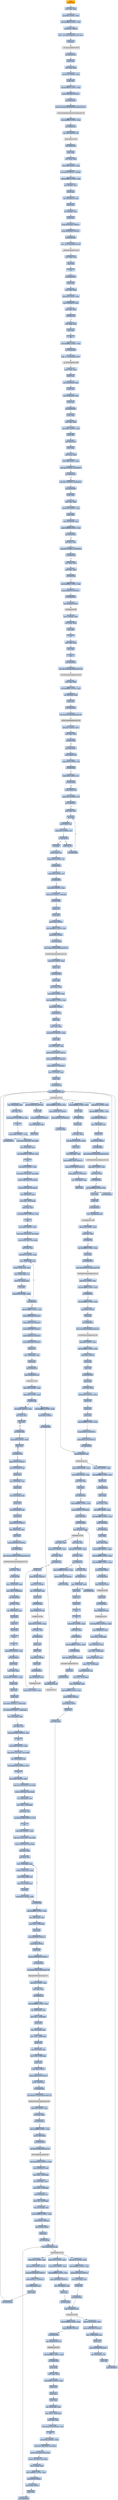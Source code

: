 digraph G {
node[shape=rectangle,style=filled,fillcolor=lightsteelblue,color=lightsteelblue]
bgcolor="transparent"
a0x00401250pushl_ebp[label="start\npushl %ebp",color="lightgrey",fillcolor="orange"];
a0x00401251movl_esp_ebp[label="0x00401251\nmovl %esp, %ebp"];
a0x00401253subl_0x8UINT8_esp[label="0x00401253\nsubl $0x8<UINT8>, %esp"];
a0x00401256addl_0xfffffff4UINT8_esp[label="0x00401256\naddl $0xfffffff4<UINT8>, %esp"];
a0x00401259pushl_0x2UINT8[label="0x00401259\npushl $0x2<UINT8>"];
a0x0040125bmovl___set_app_type_msvcrt_dll_eax[label="0x0040125b\nmovl __set_app_type@msvcrt.dll, %eax"];
a0x00401260call_eax[label="0x00401260\ncall %eax"];
a__set_app_type_msvcrt_dll[label="__set_app_type@msvcrt.dll",color="lightgrey",fillcolor="lightgrey"];
a0x00401262call_0x004011d0[label="0x00401262\ncall 0x004011d0"];
a0x004011d0pushl_ebp[label="0x004011d0\npushl %ebp"];
a0x004011d1movl_esp_ebp[label="0x004011d1\nmovl %esp, %ebp"];
a0x004011d3subl_0x14UINT8_esp[label="0x004011d3\nsubl $0x14<UINT8>, %esp"];
a0x004011d6pushl_ebx[label="0x004011d6\npushl %ebx"];
a0x004011d7addl_0xfffffff4UINT8_esp[label="0x004011d7\naddl $0xfffffff4<UINT8>, %esp"];
a0x004011dapushl_0x4010e0UINT32[label="0x004011da\npushl $0x4010e0<UINT32>"];
a0x004011dfcall_0x00403b50[label="0x004011df\ncall 0x00403b50"];
a0x00403b50jmp_SetUnhandledExceptionFilter_kernel32_dll[label="0x00403b50\njmp SetUnhandledExceptionFilter@kernel32.dll"];
SetUnhandledExceptionFilter_kernel32_dll[label="SetUnhandledExceptionFilter@kernel32.dll",color="lightgrey",fillcolor="lightgrey"];
a0x004011e4addl_0xfffffffcUINT8_esp[label="0x004011e4\naddl $0xfffffffc<UINT8>, %esp"];
a0x004011e7call_0x00403a90[label="0x004011e7\ncall 0x00403a90"];
a0x00403a90jmp__fpreset_msvcrt_dll[label="0x00403a90\njmp _fpreset@msvcrt.dll"];
a_fpreset_msvcrt_dll[label="_fpreset@msvcrt.dll",color="lightgrey",fillcolor="lightgrey"];
a0x004011eccall_0x00401000[label="0x004011ec\ncall 0x00401000"];
a0x00401000pushl_ebp[label="0x00401000\npushl %ebp"];
a0x00401001movl_esp_ebp[label="0x00401001\nmovl %esp, %ebp"];
a0x00401003subl_0x18UINT8_esp[label="0x00401003\nsubl $0x18<UINT8>, %esp"];
a0x00401006movl_0x0UINT32__4ebp_[label="0x00401006\nmovl $0x0<UINT32>, -4(%ebp)"];
a0x0040100daddl_0xfffffff4UINT8_esp[label="0x0040100d\naddl $0xfffffff4<UINT8>, %esp"];
a0x00401010leal__4ebp__eax[label="0x00401010\nleal -4(%ebp), %eax"];
a0x00401013pushl_eax[label="0x00401013\npushl %eax"];
a0x00401014movl_0x00404010_eax[label="0x00401014\nmovl 0x00404010, %eax"];
a0x00401019pushl_eax[label="0x00401019\npushl %eax"];
a0x0040101aleal__8ebp__eax[label="0x0040101a\nleal -8(%ebp), %eax"];
a0x0040101dpushl_eax[label="0x0040101d\npushl %eax"];
a0x0040101epushl_0x404004UINT32[label="0x0040101e\npushl $0x404004<UINT32>"];
a0x00401023pushl_0x404000UINT32[label="0x00401023\npushl $0x404000<UINT32>"];
a0x00401028call_0x00403ab0[label="0x00401028\ncall 0x00403ab0"];
a0x00403ab0jmp___getmainargs_msvcrt_dll[label="0x00403ab0\njmp __getmainargs@msvcrt.dll"];
a__getmainargs_msvcrt_dll[label="__getmainargs@msvcrt.dll",color="lightgrey",fillcolor="lightgrey"];
a0x0040102dmovl_ebp_esp[label="0x0040102d\nmovl %ebp, %esp"];
a0x0040102fpopl_ebp[label="0x0040102f\npopl %ebp"];
a0x00401030ret[label="0x00401030\nret"];
a0x004011f1call_0x00401040[label="0x004011f1\ncall 0x00401040"];
a0x00401040pushl_ebp[label="0x00401040\npushl %ebp"];
a0x00401041movl_esp_ebp[label="0x00401041\nmovl %esp, %ebp"];
a0x00401043subl_0x8UINT8_esp[label="0x00401043\nsubl $0x8<UINT8>, %esp"];
a0x00401046movl_0x00404014_edx[label="0x00401046\nmovl 0x00404014, %edx"];
a0x0040104ctestl_edx_edx[label="0x0040104c\ntestl %edx, %edx"];
a0x0040104eje_0x004010ce[label="0x0040104e\nje 0x004010ce"];
a0x004010cemovl_ebp_esp[label="0x004010ce\nmovl %ebp, %esp"];
a0x004010d0popl_ebp[label="0x004010d0\npopl %ebp"];
a0x004010d1ret[label="0x004010d1\nret"];
a0x004011f6addl_0xfffffffcUINT8_esp[label="0x004011f6\naddl $0xfffffffc<UINT8>, %esp"];
a0x004011f9call_0x00403a88[label="0x004011f9\ncall 0x00403a88"];
a0x00403a88jmp___p__environ_msvcrt_dll[label="0x00403a88\njmp __p__environ@msvcrt.dll"];
a__p__environ_msvcrt_dll[label="__p__environ@msvcrt.dll",color="lightgrey",fillcolor="lightgrey"];
a0x004011femovl_eax__eax[label="0x004011fe\nmovl (%eax), %eax"];
a0x00401200pushl_eax[label="0x00401200\npushl %eax"];
a0x00401201movl_0x00404004_eax[label="0x00401201\nmovl 0x00404004, %eax"];
a0x00401206pushl_eax[label="0x00401206\npushl %eax"];
a0x00401207movl_0x00404000_eax[label="0x00401207\nmovl 0x00404000, %eax"];
a0x0040120cpushl_eax[label="0x0040120c\npushl %eax"];
a0x0040120dcall_0x004038b0[label="0x0040120d\ncall 0x004038b0"];
a0x004038b0pushl_ebp[label="0x004038b0\npushl %ebp"];
a0x004038b1movl_esp_ebp[label="0x004038b1\nmovl %esp, %ebp"];
a0x004038b3subl_0x64UINT8_esp[label="0x004038b3\nsubl $0x64<UINT8>, %esp"];
a0x004038b6pushl_ebx[label="0x004038b6\npushl %ebx"];
a0x004038b7call_0x00403a10[label="0x004038b7\ncall 0x00403a10"];
a0x00403a10pushl_ebp[label="0x00403a10\npushl %ebp"];
a0x00403a11movl_esp_ebp[label="0x00403a11\nmovl %esp, %ebp"];
a0x00403a13subl_0x8UINT8_esp[label="0x00403a13\nsubl $0x8<UINT8>, %esp"];
a0x00403a16cmpl_0x0UINT8_0x0040401c[label="0x00403a16\ncmpl $0x0<UINT8>, 0x0040401c"];
a0x00403a1djne_0x00403a2e[label="0x00403a1d\njne 0x00403a2e"];
a0x00403a1fmovl_0x1UINT32_0x0040401c[label="0x00403a1f\nmovl $0x1<UINT32>, 0x0040401c"];
a0x00403a29call_0x004039b0[label="0x00403a29\ncall 0x004039b0"];
a0x004039b0pushl_ebp[label="0x004039b0\npushl %ebp"];
a0x004039b1movl_esp_ebp[label="0x004039b1\nmovl %esp, %ebp"];
a0x004039b3subl_0x14UINT8_esp[label="0x004039b3\nsubl $0x14<UINT8>, %esp"];
a0x004039b6pushl_ebx[label="0x004039b6\npushl %ebx"];
a0x004039b7movl_0x00403be8_eax[label="0x004039b7\nmovl 0x00403be8, %eax"];
a0x004039bccmpl_0xffffffffUINT8_eax[label="0x004039bc\ncmpl $0xffffffff<UINT8>, %eax"];
a0x004039bfjne_0x004039dd[label="0x004039bf\njne 0x004039dd"];
a0x004039c1xorl_eax_eax[label="0x004039c1\nxorl %eax, %eax"];
a0x004039c3cmpl_0x0UINT8_0x00403bec[label="0x004039c3\ncmpl $0x0<UINT8>, 0x00403bec"];
a0x004039caje_0x004039dd[label="0x004039ca\nje 0x004039dd"];
a0x004039ddmovl_eax_ebx[label="0x004039dd\nmovl %eax, %ebx"];
a0x004039dftestl_ebx_ebx[label="0x004039df\ntestl %ebx, %ebx"];
a0x004039e1je_0x004039f0[label="0x004039e1\nje 0x004039f0"];
a0x004039f0addl_0xfffffff4UINT8_esp[label="0x004039f0\naddl $0xfffffff4<UINT8>, %esp"];
a0x004039f3pushl_0x403970UINT32[label="0x004039f3\npushl $0x403970<UINT32>"];
a0x004039f8call_0x00403b48[label="0x004039f8\ncall 0x00403b48"];
a0x00403b48jmp_atexit_msvcrt_dll[label="0x00403b48\njmp atexit@msvcrt.dll"];
atexit_msvcrt_dll[label="atexit@msvcrt.dll",color="lightgrey",fillcolor="lightgrey"];
a0x004039fdmovl__24ebp__ebx[label="0x004039fd\nmovl -24(%ebp), %ebx"];
a0x00403a00movl_ebp_esp[label="0x00403a00\nmovl %ebp, %esp"];
a0x00403a02popl_ebp[label="0x00403a02\npopl %ebp"];
a0x00403a03ret[label="0x00403a03\nret"];
a0x00403a2emovl_ebp_esp[label="0x00403a2e\nmovl %ebp, %esp"];
a0x00403a30popl_ebp[label="0x00403a30\npopl %ebp"];
a0x00403a31ret[label="0x00403a31\nret"];
a0x004038bccall_0x00403ba0[label="0x004038bc\ncall 0x00403ba0"];
a0x00403ba0jmp_GetCommandLineA_kernel32_dll[label="0x00403ba0\njmp GetCommandLineA@kernel32.dll"];
GetCommandLineA_kernel32_dll[label="GetCommandLineA@kernel32.dll",color="lightgrey",fillcolor="lightgrey"];
a0x004038c1movl_eax_ebx[label="0x004038c1\nmovl %eax, %ebx"];
a0x004038c3addl_0xfffffff4UINT8_esp[label="0x004038c3\naddl $0xfffffff4<UINT8>, %esp"];
a0x004038c6leal__80ebp__eax[label="0x004038c6\nleal -80(%ebp), %eax"];
a0x004038c9pushl_eax[label="0x004038c9\npushl %eax"];
a0x004038cacall_0x00403ba8[label="0x004038ca\ncall 0x00403ba8"];
a0x00403ba8jmp_GetStartupInfoA_kernel32_dll[label="0x00403ba8\njmp GetStartupInfoA@kernel32.dll"];
GetStartupInfoA_kernel32_dll[label="GetStartupInfoA@kernel32.dll",color="lightgrey",fillcolor="lightgrey"];
a0x004038cfaddl_0xcUINT8_esp[label="0x004038cf\naddl $0xc<UINT8>, %esp"];
a0x004038d2testl_ebx_ebx[label="0x004038d2\ntestl %ebx, %ebx"];
a0x004038d4je_0x0040393b[label="0x004038d4\nje 0x0040393b"];
a0x004038d6jmp_0x004038e1[label="0x004038d6\njmp 0x004038e1"];
a0x004038e1movb_ebx__al[label="0x004038e1\nmovb (%ebx), %al"];
a0x004038e3cmpb_0x20UINT8_al[label="0x004038e3\ncmpb $0x20<UINT8>, %al"];
a0x004038e5je_0x004038e0[label="0x004038e5\nje 0x004038e0"];
a0x004038e7cmpb_0x9UINT8_al[label="0x004038e7\ncmpb $0x9<UINT8>, %al"];
a0x004038e9je_0x004038e0[label="0x004038e9\nje 0x004038e0"];
a0x004038ebmovb_ebx__al[label="0x004038eb\nmovb (%ebx), %al"];
a0x004038edcmpb_0x22UINT8_al[label="0x004038ed\ncmpb $0x22<UINT8>, %al"];
a0x004038efjne_0x00403913[label="0x004038ef\njne 0x00403913"];
a0x004038f1leal_esi__esi[label="0x004038f1\nleal (%esi), %esi"];
a0x004038f4incl_ebx[label="0x004038f4\nincl %ebx"];
a0x004038f5movb_ebx__al[label="0x004038f5\nmovb (%ebx), %al"];
a0x004038f7cmpb_0x22UINT8_al[label="0x004038f7\ncmpb $0x22<UINT8>, %al"];
a0x004038f9je_0x00403930[label="0x004038f9\nje 0x00403930"];
a0x004038fbtestb_al_al[label="0x004038fb\ntestb %al, %al"];
a0x004038fdjne_0x004038f4[label="0x004038fd\njne 0x004038f4"];
a0x00403930incl_ebx[label="0x00403930\nincl %ebx"];
a0x00403931movb_ebx__al[label="0x00403931\nmovb (%ebx), %al"];
a0x00403933cmpb_0x20UINT8_al[label="0x00403933\ncmpb $0x20<UINT8>, %al"];
a0x00403935je_0x00403930[label="0x00403935\nje 0x00403930"];
a0x00403937cmpb_0x9UINT8_al[label="0x00403937\ncmpb $0x9<UINT8>, %al"];
a0x00403939je_0x00403930[label="0x00403939\nje 0x00403930"];
a0x0040393bmovl_0xaUINT32_eax[label="0x0040393b\nmovl $0xa<UINT32>, %eax"];
a0x00403940testb_0x1UINT8__36ebp_[label="0x00403940\ntestb $0x1<UINT8>, -36(%ebp)"];
a0x00403944je_0x0040394c[label="0x00403944\nje 0x0040394c"];
a0x0040394cpushl_eax[label="0x0040394c\npushl %eax"];
a0x0040394dpushl_ebx[label="0x0040394d\npushl %ebx"];
a0x0040394epushl_0x0UINT8[label="0x0040394e\npushl $0x0<UINT8>"];
a0x00403950addl_0xfffffff4UINT8_esp[label="0x00403950\naddl $0xfffffff4<UINT8>, %esp"];
a0x00403953pushl_0x0UINT8[label="0x00403953\npushl $0x0<UINT8>"];
a0x00403955call_0x00403bb0[label="0x00403955\ncall 0x00403bb0"];
a0x00403bb0jmp_GetModuleHandleA_kernel32_dll[label="0x00403bb0\njmp GetModuleHandleA@kernel32.dll"];
GetModuleHandleA_kernel32_dll[label="GetModuleHandleA@kernel32.dll",color="lightgrey",fillcolor="lightgrey"];
a0x0040395aaddl_0xcUINT8_esp[label="0x0040395a\naddl $0xc<UINT8>, %esp"];
a0x0040395dpushl_eax[label="0x0040395d\npushl %eax"];
a0x0040395ecall_0x00403838[label="0x0040395e\ncall 0x00403838"];
a0x00403838pushl_ebp[label="0x00403838\npushl %ebp"];
a0x00403839movl_esp_ebp[label="0x00403839\nmovl %esp, %ebp"];
a0x0040383bsubl_0x8UINT8_esp[label="0x0040383b\nsubl $0x8<UINT8>, %esp"];
a0x0040383eaddl_0xfffffff4UINT8_esp[label="0x0040383e\naddl $0xfffffff4<UINT8>, %esp"];
a0x00403841pushl_0x0UINT8[label="0x00403841\npushl $0x0<UINT8>"];
a0x00403843call_0x004037fc[label="0x00403843\ncall 0x004037fc"];
a0x004037fcpushl_ebp[label="0x004037fc\npushl %ebp"];
a0x004037fdmovl_esp_ebp[label="0x004037fd\nmovl %esp, %ebp"];
a0x004037ffsubl_0x414UINT32_esp[label="0x004037ff\nsubl $0x414<UINT32>, %esp"];
a0x00403805pushl_ebx[label="0x00403805\npushl %ebx"];
a0x00403806movl_0x8ebp__ebx[label="0x00403806\nmovl 0x8(%ebp), %ebx"];
a0x00403809pushl_0x2437a900UINT32[label="0x00403809\npushl $0x2437a900<UINT32>"];
a0x0040380epushl_0x15a05919UINT32[label="0x0040380e\npushl $0x15a05919<UINT32>"];
a0x00403813pushl_0x401717UINT32[label="0x00403813\npushl $0x401717<UINT32>"];
a0x00403818leal__1024ebp__eax[label="0x00403818\nleal -1024(%ebp), %eax"];
a0x0040381epushl_eax[label="0x0040381e\npushl %eax"];
a0x0040381fcall_0x00403b18[label="0x0040381f\ncall 0x00403b18"];
a0x00403b18jmp_sprintf_msvcrt_dll[label="0x00403b18\njmp sprintf@msvcrt.dll"];
sprintf_msvcrt_dll[label="sprintf@msvcrt.dll",color="lightgrey",fillcolor="lightgrey"];
a0x00403824addl_0xfffffff4UINT8_esp[label="0x00403824\naddl $0xfffffff4<UINT8>, %esp"];
a0x00403827pushl_ebx[label="0x00403827\npushl %ebx"];
a0x00403828call_0x004037a8[label="0x00403828\ncall 0x004037a8"];
a0x004037a8pushl_ebp[label="0x004037a8\npushl %ebp"];
a0x004037a9movl_esp_ebp[label="0x004037a9\nmovl %esp, %ebp"];
a0x004037absubl_0x414UINT32_esp[label="0x004037ab\nsubl $0x414<UINT32>, %esp"];
a0x004037b1pushl_ebx[label="0x004037b1\npushl %ebx"];
a0x004037b2movl_0x8ebp__ebx[label="0x004037b2\nmovl 0x8(%ebp), %ebx"];
a0x004037b5pushl_0x6b514c0bUINT32[label="0x004037b5\npushl $0x6b514c0b<UINT32>"];
a0x004037bapushl_0x7e57fe82UINT32[label="0x004037ba\npushl $0x7e57fe82<UINT32>"];
a0x004037bfpushl_0x401717UINT32[label="0x004037bf\npushl $0x401717<UINT32>"];
a0x004037c4leal__1024ebp__eax[label="0x004037c4\nleal -1024(%ebp), %eax"];
a0x004037capushl_eax[label="0x004037ca\npushl %eax"];
a0x004037cbcall_0x00403b18[label="0x004037cb\ncall 0x00403b18"];
a0x004037d0addl_0xfffffff8UINT8_esp[label="0x004037d0\naddl $0xfffffff8<UINT8>, %esp"];
a0x004037d3pushl_0x40379fUINT32[label="0x004037d3\npushl $0x40379f<UINT32>"];
a0x004037d8pushl_0x401279UINT32[label="0x004037d8\npushl $0x401279<UINT32>"];
a0x004037ddcall_0x00403b40[label="0x004037dd\ncall 0x00403b40"];
a0x00403b40jmp_printf_msvcrt_dll[label="0x00403b40\njmp printf@msvcrt.dll"];
printf_msvcrt_dll[label="printf@msvcrt.dll",color="lightgrey",fillcolor="lightgrey"];
a0x004037e2addl_0x20UINT8_esp[label="0x004037e2\naddl $0x20<UINT8>, %esp"];
a0x004037e5addl_0xfffffff4UINT8_esp[label="0x004037e5\naddl $0xfffffff4<UINT8>, %esp"];
a0x004037e8pushl_ebx[label="0x004037e8\npushl %ebx"];
a0x004037e9call_0x00403784[label="0x004037e9\ncall 0x00403784"];
a0x00403784pushl_ebp[label="0x00403784\npushl %ebp"];
a0x00403785movl_esp_ebp[label="0x00403785\nmovl %esp, %ebp"];
a0x00403787subl_0x8UINT8_esp[label="0x00403787\nsubl $0x8<UINT8>, %esp"];
a0x0040378aaddl_0xfffffff4UINT8_esp[label="0x0040378a\naddl $0xfffffff4<UINT8>, %esp"];
a0x0040378dpushl_0x8ebp_[label="0x0040378d\npushl 0x8(%ebp)"];
a0x00403790call_0x004036e4[label="0x00403790\ncall 0x004036e4"];
a0x004036e4pushl_ebp[label="0x004036e4\npushl %ebp"];
a0x004036e5movl_esp_ebp[label="0x004036e5\nmovl %esp, %ebp"];
a0x004036e7subl_0x408UINT32_esp[label="0x004036e7\nsubl $0x408<UINT32>, %esp"];
a0x004036edaddl_0xfffffff4UINT8_esp[label="0x004036ed\naddl $0xfffffff4<UINT8>, %esp"];
a0x004036f0addl_0xfffffff4UINT8_esp[label="0x004036f0\naddl $0xfffffff4<UINT8>, %esp"];
a0x004036f3pushl_0x0UINT8[label="0x004036f3\npushl $0x0<UINT8>"];
a0x004036f5call_0x00403ac8[label="0x004036f5\ncall 0x00403ac8"];
a0x00403ac8jmp_time_msvcrt_dll[label="0x00403ac8\njmp time@msvcrt.dll"];
time_msvcrt_dll[label="time@msvcrt.dll",color="lightgrey",fillcolor="lightgrey"];
a0x004036fapushl_eax[label="0x004036fa\npushl %eax"];
a0x004036fbcall_0x00403ac0[label="0x004036fb\ncall 0x00403ac0"];
a0x00403ac0jmp_srand_msvcrt_dll[label="0x00403ac0\njmp srand@msvcrt.dll"];
srand_msvcrt_dll[label="srand@msvcrt.dll",color="lightgrey",fillcolor="lightgrey"];
a0x00403700movl_0x4036ccUINT32_edx[label="0x00403700\nmovl $0x4036cc<UINT32>, %edx"];
a0x00403705movl_0x004036cc_eax[label="0x00403705\nmovl 0x004036cc, %eax"];
a0x0040370amovl_eax__1024ebp_[label="0x0040370a\nmovl %eax, -1024(%ebp)"];
a0x00403710movl_0x4edx__eax[label="0x00403710\nmovl 0x4(%edx), %eax"];
a0x00403713movl_eax__1020ebp_[label="0x00403713\nmovl %eax, -1020(%ebp)"];
a0x00403719movzwl_0x8edx__eax[label="0x00403719\nmovzwl 0x8(%edx), %eax"];
a0x0040371dmovw_ax__1016ebp_[label="0x0040371d\nmovw %ax, -1016(%ebp)"];
a0x00403724movb_0xaedx__al[label="0x00403724\nmovb 0xa(%edx), %al"];
a0x00403727movb_al__1014ebp_[label="0x00403727\nmovb %al, -1014(%ebp)"];
a0x0040372dleal__1013ebp__eax[label="0x0040372d\nleal -1013(%ebp), %eax"];
a0x00403733addl_0xfffffffcUINT8_esp[label="0x00403733\naddl $0xfffffffc<UINT8>, %esp"];
a0x00403736pushl_0x3f5UINT32[label="0x00403736\npushl $0x3f5<UINT32>"];
a0x0040373bpushl_0x0UINT8[label="0x0040373b\npushl $0x0<UINT8>"];
a0x0040373dpushl_eax[label="0x0040373d\npushl %eax"];
a0x0040373ecall_0x00403ab8[label="0x0040373e\ncall 0x00403ab8"];
a0x00403ab8jmp_memset_msvcrt_dll[label="0x00403ab8\njmp memset@msvcrt.dll"];
memset_msvcrt_dll[label="memset@msvcrt.dll",color="lightgrey",fillcolor="lightgrey"];
a0x00403743addl_0x10UINT8_esp[label="0x00403743\naddl $0x10<UINT8>, %esp"];
a0x00403746addl_0x20UINT8_esp[label="0x00403746\naddl $0x20<UINT8>, %esp"];
a0x00403749addl_0xfffffff8UINT8_esp[label="0x00403749\naddl $0xfffffff8<UINT8>, %esp"];
a0x0040374cpushl_0x4036d7UINT32[label="0x0040374c\npushl $0x4036d7<UINT32>"];
a0x00403751leal__1024ebp__eax[label="0x00403751\nleal -1024(%ebp), %eax"];
a0x00403757pushl_eax[label="0x00403757\npushl %eax"];
a0x00403758call_0x00403b00[label="0x00403758\ncall 0x00403b00"];
a0x00403b00jmp_strstr_msvcrt_dll[label="0x00403b00\njmp strstr@msvcrt.dll"];
strstr_msvcrt_dll[label="strstr@msvcrt.dll",color="lightgrey",fillcolor="lightgrey"];
a0x0040375daddl_0xfffffff4UINT8_esp[label="0x0040375d\naddl $0xfffffff4<UINT8>, %esp"];
a0x00403760pushl_0xbb8UINT32[label="0x00403760\npushl $0xbb8<UINT32>"];
a0x00403765call_0x00403b98[label="0x00403765\ncall 0x00403b98"];
a0x00403b98jmp_Sleep_kernel32_dll[label="0x00403b98\njmp Sleep@kernel32.dll"];
Sleep_kernel32_dll[label="Sleep@kernel32.dll",color="lightgrey",fillcolor="lightgrey"];
a0x0040376aaddl_0xfffffffcUINT8_esp[label="0x0040376a\naddl $0xfffffffc<UINT8>, %esp"];
a0x0040376dcall_0x00401868[label="0x0040376d\ncall 0x00401868"];
a0x00401868pushl_ebp[label="0x00401868\npushl %ebp"];
a0x00401869movl_esp_ebp[label="0x00401869\nmovl %esp, %ebp"];
a0x0040186bsubl_0xb8cUINT32_esp[label="0x0040186b\nsubl $0xb8c<UINT32>, %esp"];
a0x00401871pushl_edi[label="0x00401871\npushl %edi"];
a0x00401872pushl_esi[label="0x00401872\npushl %esi"];
a0x00401873pushl_ebx[label="0x00401873\npushl %ebx"];
a0x00401874leal__1024ebp__eax[label="0x00401874\nleal -1024(%ebp), %eax"];
a0x0040187amovl_eax__2928ebp_[label="0x0040187a\nmovl %eax, -2928(%ebp)"];
a0x00401880movl_eax_edi[label="0x00401880\nmovl %eax, %edi"];
a0x00401882movl_0x401350UINT32_esi[label="0x00401882\nmovl $0x401350<UINT32>, %esi"];
a0x00401887cld_[label="0x00401887\ncld "];
a0x00401888movl_0xf1UINT32_ecx[label="0x00401888\nmovl $0xf1<UINT32>, %ecx"];
a0x0040188drepz_movsl_ds_esi__es_edi_[label="0x0040188d\nrepz movsl %ds:(%esi), %es:(%edi)"];
a0x0040188fmovsw_ds_esi__es_edi_[label="0x0040188f\nmovsw %ds:(%esi), %es:(%edi)"];
a0x00401891movsb_ds_esi__es_edi_[label="0x00401891\nmovsb %ds:(%esi), %es:(%edi)"];
a0x00401892leal__57ebp__eax[label="0x00401892\nleal -57(%ebp), %eax"];
a0x00401895addl_0xfffffffcUINT8_esp[label="0x00401895\naddl $0xfffffffc<UINT8>, %esp"];
a0x00401898pushl_0x39UINT8[label="0x00401898\npushl $0x39<UINT8>"];
a0x0040189apushl_0x0UINT8[label="0x0040189a\npushl $0x0<UINT8>"];
a0x0040189cpushl_eax[label="0x0040189c\npushl %eax"];
a0x0040189dcall_0x00403ab8[label="0x0040189d\ncall 0x00403ab8"];
a0x004018a2addl_0x10UINT8_esp[label="0x004018a2\naddl $0x10<UINT8>, %esp"];
a0x004018a5pushl_0x501eab78UINT32[label="0x004018a5\npushl $0x501eab78<UINT32>"];
a0x004018aapushl_0x2b628a45UINT32[label="0x004018aa\npushl $0x2b628a45<UINT32>"];
a0x004018afpushl_0x401717UINT32[label="0x004018af\npushl $0x401717<UINT32>"];
a0x004018b4leal__2048ebp__eax[label="0x004018b4\nleal -2048(%ebp), %eax"];
a0x004018bapushl_eax[label="0x004018ba\npushl %eax"];
a0x004018bbcall_0x00403b18[label="0x004018bb\ncall 0x00403b18"];
a0x004018c0leal__2304ebp__ebx[label="0x004018c0\nleal -2304(%ebp), %ebx"];
a0x004018c6movl_ebx_edi[label="0x004018c6\nmovl %ebx, %edi"];
a0x004018c8movl_0x401722UINT32_esi[label="0x004018c8\nmovl $0x401722<UINT32>, %esi"];
a0x004018cdcld_[label="0x004018cd\ncld "];
a0x004018cemovl_0x40UINT32_ecx[label="0x004018ce\nmovl $0x40<UINT32>, %ecx"];
a0x004018d3repz_movsl_ds_esi__es_edi_[label="0x004018d3\nrepz movsl %ds:(%esi), %es:(%edi)"];
a0x004018d5leal__2320ebp__edi[label="0x004018d5\nleal -2320(%ebp), %edi"];
a0x004018dbmovl_0x401822UINT32_esi[label="0x004018db\nmovl $0x401822<UINT32>, %esi"];
a0x004018e0cld_[label="0x004018e0\ncld "];
a0x004018e1movl_0x3UINT32_ecx[label="0x004018e1\nmovl $0x3<UINT32>, %ecx"];
a0x004018e6repz_movsl_ds_esi__es_edi_[label="0x004018e6\nrepz movsl %ds:(%esi), %es:(%edi)"];
a0x004018e8movsw_ds_esi__es_edi_[label="0x004018e8\nmovsw %ds:(%esi), %es:(%edi)"];
a0x004018eamovsb_ds_esi__es_edi_[label="0x004018ea\nmovsb %ds:(%esi), %es:(%edi)"];
a0x004018ebleal__2368ebp__eax[label="0x004018eb\nleal -2368(%ebp), %eax"];
a0x004018f1movl_eax__2932ebp_[label="0x004018f1\nmovl %eax, -2932(%ebp)"];
a0x004018f7movl_eax_edi[label="0x004018f7\nmovl %eax, %edi"];
a0x004018f9movl_0x401831UINT32_esi[label="0x004018f9\nmovl $0x401831<UINT32>, %esi"];
a0x004018fecld_[label="0x004018fe\ncld "];
a0x004018ffmovl_0x9UINT32_ecx[label="0x004018ff\nmovl $0x9<UINT32>, %ecx"];
a0x00401904repz_movsl_ds_esi__es_edi_[label="0x00401904\nrepz movsl %ds:(%esi), %es:(%edi)"];
a0x00401906movsb_ds_esi__es_edi_[label="0x00401906\nmovsb %ds:(%esi), %es:(%edi)"];
a0x00401907xorl_edx_edx[label="0x00401907\nxorl %edx, %edx"];
a0x00401909addl_0x10UINT8_esp[label="0x00401909\naddl $0x10<UINT8>, %esp"];
a0x0040190cmovl__2932ebp__ecx[label="0x0040190c\nmovl -2932(%ebp), %ecx"];
a0x00401912movzbl_edxecx__eax[label="0x00401912\nmovzbl (%edx,%ecx), %eax"];
a0x00401916movb_eaxebx__al[label="0x00401916\nmovb (%eax,%ebx), %al"];
a0x00401919movb_al_edxecx_[label="0x00401919\nmovb %al, (%edx,%ecx)"];
a0x0040191cincl_edx[label="0x0040191c\nincl %edx"];
a0x0040191dcmpl_0x24UINT8_edx[label="0x0040191d\ncmpl $0x24<UINT8>, %edx"];
a0x00401920jle_0x0040190c[label="0x00401920\njle 0x0040190c"];
a0x00401922addl_0xfffffffcUINT8_esp[label="0x00401922\naddl $0xfffffffc<UINT8>, %esp"];
a0x00401925pushl_0x405240UINT32[label="0x00401925\npushl $0x405240<UINT32>"];
a0x0040192apushl_0x405120UINT32[label="0x0040192a\npushl $0x405120<UINT32>"];
a0x0040192fpushl_0x405000UINT32[label="0x0040192f\npushl $0x405000<UINT32>"];
a0x00401934pushl_0x4053a0UINT32[label="0x00401934\npushl $0x4053a0<UINT32>"];
a0x00401939pushl_0x405360UINT32[label="0x00401939\npushl $0x405360<UINT32>"];
a0x0040193epushl_ecx[label="0x0040193e\npushl %ecx"];
a0x0040193fmovl__2928ebp__eax[label="0x0040193f\nmovl -2928(%ebp), %eax"];
a0x00401945pushl_eax[label="0x00401945\npushl %eax"];
a0x00401946call_0x00403b10[label="0x00401946\ncall 0x00403b10"];
a0x00403b10jmp_sscanf_msvcrt_dll[label="0x00403b10\njmp sscanf@msvcrt.dll"];
sscanf_msvcrt_dll[label="sscanf@msvcrt.dll",color="lightgrey",fillcolor="lightgrey"];
a0x0040194baddl_0x20UINT8_esp[label="0x0040194b\naddl $0x20<UINT8>, %esp"];
a0x0040194ecmpl_0x4UINT8_eax[label="0x0040194e\ncmpl $0x4<UINT8>, %eax"];
a0x00401951jg_0x00401960[label="0x00401951\njg 0x00401960"];
a0x00401953addl_0xfffffff4UINT8_esp[label="0x00401953\naddl $0xfffffff4<UINT8>, %esp"];
a0x00401960movl_0x9UINT32_ecx[label="0x00401960\nmovl $0x9<UINT32>, %ecx"];
a0x00401965leal_esi__esi[label="0x00401965\nleal (%esi), %esi"];
a0x00401968decl_ecx[label="0x00401968\ndecl %ecx"];
a0x00401969jns_0x00401968[label="0x00401969\njns 0x00401968"];
a0x0040196bmovl_0x9UINT32_ecx[label="0x0040196b\nmovl $0x9<UINT32>, %ecx"];
a0x00401970decl_ecx[label="0x00401970\ndecl %ecx"];
a0x00401971jns_0x00401970[label="0x00401971\njns 0x00401970"];
a0x00401973pushl_0x104UINT32[label="0x00401973\npushl $0x104<UINT32>"];
a0x00401978leal__2912ebp__eax[label="0x00401978\nleal -2912(%ebp), %eax"];
a0x0040197epushl_eax[label="0x0040197e\npushl %eax"];
a0x0040197fleal__2916ebp__eax[label="0x0040197f\nleal -2916(%ebp), %eax"];
a0x00401985pushl_eax[label="0x00401985\npushl %eax"];
a0x00401986leal__2920ebp__eax[label="0x00401986\nleal -2920(%ebp), %eax"];
a0x0040198cpushl_eax[label="0x0040198c\npushl %eax"];
a0x0040198dleal__2924ebp__eax[label="0x0040198d\nleal -2924(%ebp), %eax"];
a0x00401993pushl_eax[label="0x00401993\npushl %eax"];
a0x00401994pushl_0x104UINT32[label="0x00401994\npushl $0x104<UINT32>"];
a0x00401999leal__2640ebp__eax[label="0x00401999\nleal -2640(%ebp), %eax"];
a0x0040199fpushl_eax[label="0x0040199f\npushl %eax"];
a0x004019a0pushl_0x401861UINT32[label="0x004019a0\npushl $0x401861<UINT32>"];
a0x004019a5call_0x00403b60[label="0x004019a5\ncall 0x00403b60"];
a0x00403b60jmp_GetVolumeInformationA_kernel32_dll[label="0x00403b60\njmp GetVolumeInformationA@kernel32.dll"];
GetVolumeInformationA_kernel32_dll[label="GetVolumeInformationA@kernel32.dll",color="lightgrey",fillcolor="lightgrey"];
a0x004019aatestl_eax_eax[label="0x004019aa\ntestl %eax, %eax"];
a0x004019acje_0x004019bc[label="0x004019ac\nje 0x004019bc"];
a0x004019aemovl__2924ebp__eax[label="0x004019ae\nmovl -2924(%ebp), %eax"];
a0x004019b4movl_eax_0x00404008[label="0x004019b4\nmovl %eax, 0x00404008"];
a0x004019b9jmp_0x004019c6[label="0x004019b9\njmp 0x004019c6"];
a0x004019c6xorl_eax_eax[label="0x004019c6\nxorl %eax, %eax"];
a0x004019c8leal__2968ebp__esp[label="0x004019c8\nleal -2968(%ebp), %esp"];
a0x004019cepopl_ebx[label="0x004019ce\npopl %ebx"];
a0x004019cfpopl_esi[label="0x004019cf\npopl %esi"];
a0x004019d0popl_edi[label="0x004019d0\npopl %edi"];
a0x004019d1leave_[label="0x004019d1\nleave "];
a0x004019d2ret[label="0x004019d2\nret"];
a0x00403772addl_0x20UINT8_esp[label="0x00403772\naddl $0x20<UINT8>, %esp"];
a0x00403775call_0x00401d20[label="0x00403775\ncall 0x00401d20"];
a0x00401d20pushl_ebp[label="0x00401d20\npushl %ebp"];
a0x00401d21movl_esp_ebp[label="0x00401d21\nmovl %esp, %ebp"];
a0x00401d23subl_0xe9cUINT32_esp[label="0x00401d23\nsubl $0xe9c<UINT32>, %esp"];
a0x00401d29pushl_edi[label="0x00401d29\npushl %edi"];
a0x00401d2apushl_esi[label="0x00401d2a\npushl %esi"];
a0x00401d2bpushl_ebx[label="0x00401d2b\npushl %ebx"];
a0x00401d2cmovl_0x0UINT32__3692ebp_[label="0x00401d2c\nmovl $0x0<UINT32>, -3692(%ebp)"];
a0x00401d36movl_0x400UINT32__3688ebp_[label="0x00401d36\nmovl $0x400<UINT32>, -3688(%ebp)"];
a0x00401d40leal__1552ebp__ebx[label="0x00401d40\nleal -1552(%ebp), %ebx"];
a0x00401d46movl_ebx_edi[label="0x00401d46\nmovl %ebx, %edi"];
a0x00401d48movl_0x4019d3UINT32_esi[label="0x00401d48\nmovl $0x4019d3<UINT32>, %esi"];
a0x00401d4dcld_[label="0x00401d4d\ncld "];
a0x00401d4emovl_0x40UINT32_ecx[label="0x00401d4e\nmovl $0x40<UINT32>, %ecx"];
a0x00401d53repz_movsl_ds_esi__es_edi_[label="0x00401d53\nrepz movsl %ds:(%esi), %es:(%edi)"];
a0x00401d55leal__1616ebp__edi[label="0x00401d55\nleal -1616(%ebp), %edi"];
a0x00401d5bmovl_0x401ad3UINT32_esi[label="0x00401d5b\nmovl $0x401ad3<UINT32>, %esi"];
a0x00401d60cld_[label="0x00401d60\ncld "];
a0x00401d61movl_0xdUINT32_ecx[label="0x00401d61\nmovl $0xd<UINT32>, %ecx"];
a0x00401d66repz_movsl_ds_esi__es_edi_[label="0x00401d66\nrepz movsl %ds:(%esi), %es:(%edi)"];
a0x00401d68movsw_ds_esi__es_edi_[label="0x00401d68\nmovsw %ds:(%esi), %es:(%edi)"];
a0x00401d6aleal__1664ebp__eax[label="0x00401d6a\nleal -1664(%ebp), %eax"];
a0x00401d70movl_eax__3716ebp_[label="0x00401d70\nmovl %eax, -3716(%ebp)"];
a0x00401d76movl_eax_edi[label="0x00401d76\nmovl %eax, %edi"];
a0x00401d78movl_0x401b09UINT32_esi[label="0x00401d78\nmovl $0x401b09<UINT32>, %esi"];
a0x00401d7dcld_[label="0x00401d7d\ncld "];
a0x00401d7emovl_0xaUINT32_ecx[label="0x00401d7e\nmovl $0xa<UINT32>, %ecx"];
a0x00401d83repz_movsl_ds_esi__es_edi_[label="0x00401d83\nrepz movsl %ds:(%esi), %es:(%edi)"];
a0x00401d85movsw_ds_esi__es_edi_[label="0x00401d85\nmovsw %ds:(%esi), %es:(%edi)"];
a0x00401d87xorl_edx_edx[label="0x00401d87\nxorl %edx, %edx"];
a0x00401d89leal_esi__esi[label="0x00401d89\nleal (%esi), %esi"];
a0x00401d8cmovl__3716ebp__ecx[label="0x00401d8c\nmovl -3716(%ebp), %ecx"];
a0x00401d92movzbl_edxecx__eax[label="0x00401d92\nmovzbl (%edx,%ecx), %eax"];
a0x00401d96movb_eaxebx__al[label="0x00401d96\nmovb (%eax,%ebx), %al"];
a0x00401d99movb_al_edxecx_[label="0x00401d99\nmovb %al, (%edx,%ecx)"];
a0x00401d9cincl_edx[label="0x00401d9c\nincl %edx"];
a0x00401d9dcmpl_0x29UINT8_edx[label="0x00401d9d\ncmpl $0x29<UINT8>, %edx"];
a0x00401da0jle_0x00401d8c[label="0x00401da0\njle 0x00401d8c"];
a0x00401da2addl_0xfffffff4UINT8_esp[label="0x00401da2\naddl $0xfffffff4<UINT8>, %esp"];
a0x00401da5leal__3684ebp__eax[label="0x00401da5\nleal -3684(%ebp), %eax"];
a0x00401dabmovl_eax__3700ebp_[label="0x00401dab\nmovl %eax, -3700(%ebp)"];
a0x00401db1pushl_eax[label="0x00401db1\npushl %eax"];
a0x00401db2pushl_0x20019UINT32[label="0x00401db2\npushl $0x20019<UINT32>"];
a0x00401db7pushl_0x0UINT8[label="0x00401db7\npushl $0x0<UINT8>"];
a0x00401db9pushl_ecx[label="0x00401db9\npushl %ecx"];
a0x00401dbapushl_0x80000002UINT32[label="0x00401dba\npushl $0x80000002<UINT32>"];
a0x00401dbfcall_0x00403bb8[label="0x00401dbf\ncall 0x00403bb8"];
a0x00403bb8jmp_RegOpenKeyExA_advapi32_dll[label="0x00403bb8\njmp RegOpenKeyExA@advapi32.dll"];
RegOpenKeyExA_advapi32_dll[label="RegOpenKeyExA@advapi32.dll",color="lightgrey",fillcolor="lightgrey"];
a0x00401dc4addl_0xcUINT8_esp[label="0x00401dc4\naddl $0xc<UINT8>, %esp"];
a0x00401dc7testl_eax_eax[label="0x00401dc7\ntestl %eax, %eax"];
a0x00401dc9jne_0x00402075[label="0x00401dc9\njne 0x00402075"];
a0x00401dcfaddl_0xfffffff8UINT8_esp[label="0x00401dcf\naddl $0xfffffff8<UINT8>, %esp"];
a0x00401dd2leal__3688ebp__ecx[label="0x00401dd2\nleal -3688(%ebp), %ecx"];
a0x00401dd8movl_ecx__3704ebp_[label="0x00401dd8\nmovl %ecx, -3704(%ebp)"];
a0x00401ddepushl_ecx[label="0x00401dde\npushl %ecx"];
a0x00401ddfleal__1024ebp__eax[label="0x00401ddf\nleal -1024(%ebp), %eax"];
a0x00401de5movl_eax__3696ebp_[label="0x00401de5\nmovl %eax, -3696(%ebp)"];
a0x00401debpushl_eax[label="0x00401deb\npushl %eax"];
a0x00401decleal__3692ebp__ecx[label="0x00401dec\nleal -3692(%ebp), %ecx"];
a0x00401df2movl_ecx__3708ebp_[label="0x00401df2\nmovl %ecx, -3708(%ebp)"];
a0x00401df8pushl_ecx[label="0x00401df8\npushl %ecx"];
a0x00401df9pushl_0x0UINT8[label="0x00401df9\npushl $0x0<UINT8>"];
a0x00401dfbpushl_0x401b33UINT32[label="0x00401dfb\npushl $0x401b33<UINT32>"];
a0x00401e00pushl__3684ebp_[label="0x00401e00\npushl -3684(%ebp)"];
a0x00401e06call_0x00403bc0[label="0x00401e06\ncall 0x00403bc0"];
a0x00403bc0jmp_RegQueryValueExA_advapi32_dll[label="0x00403bc0\njmp RegQueryValueExA@advapi32.dll"];
RegQueryValueExA_advapi32_dll[label="RegQueryValueExA@advapi32.dll",color="lightgrey",fillcolor="lightgrey"];
a0x00401e0baddl_0x8UINT8_esp[label="0x00401e0b\naddl $0x8<UINT8>, %esp"];
a0x00401e0etestl_eax_eax[label="0x00401e0e\ntestl %eax, %eax"];
a0x00401e10jne_0x00402075[label="0x00401e10\njne 0x00402075"];
a0x00401e16addl_0xfffffff4UINT8_esp[label="0x00401e16\naddl $0xfffffff4<UINT8>, %esp"];
a0x00401e19pushl__3684ebp_[label="0x00401e19\npushl -3684(%ebp)"];
a0x00401e1fcall_0x00403bc8[label="0x00401e1f\ncall 0x00403bc8"];
a0x00403bc8jmp_RegCloseKey_advapi32_dll[label="0x00403bc8\njmp RegCloseKey@advapi32.dll"];
RegCloseKey_advapi32_dll[label="RegCloseKey@advapi32.dll",color="lightgrey",fillcolor="lightgrey"];
a0x00401e24movl_0x401b43UINT32_edx[label="0x00401e24\nmovl $0x401b43<UINT32>, %edx"];
a0x00401e29movl_0x00401b43_eax[label="0x00401e29\nmovl 0x00401b43, %eax"];
a0x00401e2emovl_eax__3232ebp_[label="0x00401e2e\nmovl %eax, -3232(%ebp)"];
a0x00401e34movl_0x4edx__eax[label="0x00401e34\nmovl 0x4(%edx), %eax"];
a0x00401e37movl_eax__3228ebp_[label="0x00401e37\nmovl %eax, -3228(%ebp)"];
a0x00401e3dmovb_0x8edx__al[label="0x00401e3d\nmovb 0x8(%edx), %al"];
a0x00401e40movb_al__3224ebp_[label="0x00401e40\nmovb %al, -3224(%ebp)"];
a0x00401e46leal__3223ebp__eax[label="0x00401e46\nleal -3223(%ebp), %eax"];
a0x00401e4caddl_0xfffffffcUINT8_esp[label="0x00401e4c\naddl $0xfffffffc<UINT8>, %esp"];
a0x00401e4fpushl_0x3f7UINT32[label="0x00401e4f\npushl $0x3f7<UINT32>"];
a0x00401e54pushl_0x0UINT8[label="0x00401e54\npushl $0x0<UINT8>"];
a0x00401e56pushl_eax[label="0x00401e56\npushl %eax"];
a0x00401e57call_0x00403ab8[label="0x00401e57\ncall 0x00403ab8"];
a0x00401e5caddl_0x10UINT8_esp[label="0x00401e5c\naddl $0x10<UINT8>, %esp"];
a0x00401e5faddl_0xfffffff4UINT8_esp[label="0x00401e5f\naddl $0xfffffff4<UINT8>, %esp"];
a0x00401e62pushl_0x401b4cUINT32[label="0x00401e62\npushl $0x401b4c<UINT32>"];
a0x00401e67leal__3232ebp__eax[label="0x00401e67\nleal -3232(%ebp), %eax"];
a0x00401e6dpushl_eax[label="0x00401e6d\npushl %eax"];
a0x00401e6ecall_0x00403b00[label="0x00401e6e\ncall 0x00403b00"];
a0x00401e73addl_0x20UINT8_esp[label="0x00401e73\naddl $0x20<UINT8>, %esp"];
a0x00401e76pushl_0x405000UINT32[label="0x00401e76\npushl $0x405000<UINT32>"];
a0x00401e7bmovl__3696ebp__eax[label="0x00401e7b\nmovl -3696(%ebp), %eax"];
a0x00401e81pushl_eax[label="0x00401e81\npushl %eax"];
a0x00401e82pushl_0x401b56UINT32[label="0x00401e82\npushl $0x401b56<UINT32>"];
a0x00401e87leal__1936ebp__edi[label="0x00401e87\nleal -1936(%ebp), %edi"];
a0x00401e8dpushl_edi[label="0x00401e8d\npushl %edi"];
a0x00401e8ecall_0x00403b18[label="0x00401e8e\ncall 0x00403b18"];
a0x00401e93pushl_0x405120UINT32[label="0x00401e93\npushl $0x405120<UINT32>"];
a0x00401e98pushl_edi[label="0x00401e98\npushl %edi"];
a0x00401e99pushl_0x401b56UINT32[label="0x00401e99\npushl $0x401b56<UINT32>"];
a0x00401e9eleal__2208ebp__ebx[label="0x00401e9e\nleal -2208(%ebp), %ebx"];
a0x00401ea4pushl_ebx[label="0x00401ea4\npushl %ebx"];
a0x00401ea5call_0x00403b18[label="0x00401ea5\ncall 0x00403b18"];
a0x00401eaaaddl_0x20UINT8_esp[label="0x00401eaa\naddl $0x20<UINT8>, %esp"];
a0x00401eadaddl_0xfffffffcUINT8_esp[label="0x00401ead\naddl $0xfffffffc<UINT8>, %esp"];
a0x00401eb0pushl_0x104UINT32[label="0x00401eb0\npushl $0x104<UINT32>"];
a0x00401eb5leal__1296ebp__esi[label="0x00401eb5\nleal -1296(%ebp), %esi"];
a0x00401ebbpushl_esi[label="0x00401ebb\npushl %esi"];
a0x00401ebcpushl_0x0UINT8[label="0x00401ebc\npushl $0x0<UINT8>"];
a0x00401ebecall_0x00403b68[label="0x00401ebe\ncall 0x00403b68"];
a0x00403b68jmp_GetModuleFileNameA_kernel32_dll[label="0x00403b68\njmp GetModuleFileNameA@kernel32.dll"];
GetModuleFileNameA_kernel32_dll[label="GetModuleFileNameA@kernel32.dll",color="lightgrey",fillcolor="lightgrey"];
a0x00401ec3addl_0x4UINT8_esp[label="0x00401ec3\naddl $0x4<UINT8>, %esp"];
a0x00401ec6testl_eax_eax[label="0x00401ec6\ntestl %eax, %eax"];
a0x00401ec8jne_0x00401ed4[label="0x00401ec8\njne 0x00401ed4"];
a0x00401ed4addl_0xfffffff8UINT8_esp[label="0x00401ed4\naddl $0xfffffff8<UINT8>, %esp"];
a0x00401ed7pushl_ebx[label="0x00401ed7\npushl %ebx"];
a0x00401ed8pushl_esi[label="0x00401ed8\npushl %esi"];
a0x00401ed9call_0x00403a70[label="0x00401ed9\ncall 0x00403a70"];
a0x00403a70jmp__strcmpi_msvcrt_dll[label="0x00403a70\njmp _strcmpi@msvcrt.dll"];
a_strcmpi_msvcrt_dll[label="_strcmpi@msvcrt.dll",color="lightgrey",fillcolor="lightgrey"];
a0x00401edeaddl_0x10UINT8_esp[label="0x00401ede\naddl $0x10<UINT8>, %esp"];
a0x00401ee1testl_eax_eax[label="0x00401ee1\ntestl %eax, %eax"];
a0x00401ee3je_0x00401f4c[label="0x00401ee3\nje 0x00401f4c"];
a0x00401ee5addl_0xfffffff4UINT8_esp[label="0x00401ee5\naddl $0xfffffff4<UINT8>, %esp"];
a0x00401ee8pushl_ebx[label="0x00401ee8\npushl %ebx"];
a0x00401ee9call_0x00403b70[label="0x00401ee9\ncall 0x00403b70"];
a0x00403b70jmp_GetFileAttributesA_kernel32_dll[label="0x00403b70\njmp GetFileAttributesA@kernel32.dll"];
GetFileAttributesA_kernel32_dll[label="GetFileAttributesA@kernel32.dll",color="lightgrey",fillcolor="lightgrey"];
a0x00401eeeaddl_0xcUINT8_esp[label="0x00401eee\naddl $0xc<UINT8>, %esp"];
a0x00401ef1cmpl_0xffffffffUINT8_eax[label="0x00401ef1\ncmpl $0xffffffff<UINT8>, %eax"];
a0x00401ef4jne_0x00401f41[label="0x00401ef4\njne 0x00401f41"];
a0x00401ef6addl_0xfffffff8UINT8_esp[label="0x00401ef6\naddl $0xfffffff8<UINT8>, %esp"];
a0x00401ef9pushl_0x0UINT8[label="0x00401ef9\npushl $0x0<UINT8>"];
a0x00401efbpushl_edi[label="0x00401efb\npushl %edi"];
a0x00401efccall_0x00403b78[label="0x00401efc\ncall 0x00403b78"];
a0x00403b78jmp_CreateDirectoryA_kernel32_dll[label="0x00403b78\njmp CreateDirectoryA@kernel32.dll"];
CreateDirectoryA_kernel32_dll[label="CreateDirectoryA@kernel32.dll",color="lightgrey",fillcolor="lightgrey"];
a0x00401f01addl_0x8UINT8_esp[label="0x00401f01\naddl $0x8<UINT8>, %esp"];
a0x00401f04addl_0xfffffffcUINT8_esp[label="0x00401f04\naddl $0xfffffffc<UINT8>, %esp"];
a0x00401f07pushl_0x1UINT8[label="0x00401f07\npushl $0x1<UINT8>"];
a0x00401f09pushl_ebx[label="0x00401f09\npushl %ebx"];
a0x00401f0apushl_esi[label="0x00401f0a\npushl %esi"];
a0x00401f0bcall_0x00401284[label="0x00401f0b\ncall 0x00401284"];
a0x00401284pushl_ebp[label="0x00401284\npushl %ebp"];
a0x00401285movl_esp_ebp[label="0x00401285\nmovl %esp, %ebp"];
a0x00401287subl_0x40cUINT32_esp[label="0x00401287\nsubl $0x40c<UINT32>, %esp"];
a0x0040128dpushl_edi[label="0x0040128d\npushl %edi"];
a0x0040128epushl_esi[label="0x0040128e\npushl %esi"];
a0x0040128fpushl_ebx[label="0x0040128f\npushl %ebx"];
a0x00401290addl_0xfffffff8UINT8_esp[label="0x00401290\naddl $0xfffffff8<UINT8>, %esp"];
a0x00401293pushl_0x401270UINT32[label="0x00401293\npushl $0x401270<UINT32>"];
a0x00401298pushl_0x401279UINT32[label="0x00401298\npushl $0x401279<UINT32>"];
a0x0040129dcall_0x00403b40[label="0x0040129d\ncall 0x00403b40"];
a0x004012a2addl_0x10UINT8_esp[label="0x004012a2\naddl $0x10<UINT8>, %esp"];
a0x004012a5movl_0x9UINT32_ecx[label="0x004012a5\nmovl $0x9<UINT32>, %ecx"];
a0x004012aamovl_esi_esi[label="0x004012aa\nmovl %esi, %esi"];
a0x004012acdecl_ecx[label="0x004012ac\ndecl %ecx"];
a0x004012adjns_0x004012ac[label="0x004012ad\njns 0x004012ac"];
a0x004012afaddl_0xfffffff8UINT8_esp[label="0x004012af\naddl $0xfffffff8<UINT8>, %esp"];
a0x004012b2pushl_0x40127cUINT32[label="0x004012b2\npushl $0x40127c<UINT32>"];
a0x004012b7pushl_0x8ebp_[label="0x004012b7\npushl 0x8(%ebp)"];
a0x004012bacall_0x00403b38[label="0x004012ba\ncall 0x00403b38"];
a0x00403b38jmp_fopen_msvcrt_dll[label="0x00403b38\njmp fopen@msvcrt.dll"];
fopen_msvcrt_dll[label="fopen@msvcrt.dll",color="lightgrey",fillcolor="lightgrey"];
a0x004012bfmovl_eax_esi[label="0x004012bf\nmovl %eax, %esi"];
a0x004012c1addl_0x10UINT8_esp[label="0x004012c1\naddl $0x10<UINT8>, %esp"];
a0x004012c4testl_esi_esi[label="0x004012c4\ntestl %esi, %esi"];
a0x004012c6jne_0x004012cc[label="0x004012c6\njne 0x004012cc"];
a0x004012c8xorl_eax_eax[label="0x004012c8\nxorl %eax, %eax"];
a0x004012ccaddl_0xfffffff8UINT8_esp[label="0x004012cc\naddl $0xfffffff8<UINT8>, %esp"];
a0x004012cfpushl_0x40127fUINT32[label="0x004012cf\npushl $0x40127f<UINT32>"];
a0x004012d4pushl_0xcebp_[label="0x004012d4\npushl 0xc(%ebp)"];
a0x004012d7call_0x00403b38[label="0x004012d7\ncall 0x00403b38"];
a0x004012dcmovl_eax_ebx[label="0x004012dc\nmovl %eax, %ebx"];
a0x004012deaddl_0x10UINT8_esp[label="0x004012de\naddl $0x10<UINT8>, %esp"];
a0x004012e1testl_ebx_ebx[label="0x004012e1\ntestl %ebx, %ebx"];
a0x004012e3jne_0x00401301[label="0x004012e3\njne 0x00401301"];
a0x00401301pushl_esi[label="0x00401301\npushl %esi"];
a0x00401302pushl_0x400UINT32[label="0x00401302\npushl $0x400<UINT32>"];
a0x00401307pushl_0x1UINT8[label="0x00401307\npushl $0x1<UINT8>"];
a0x00401309leal__1024ebp__edi[label="0x00401309\nleal -1024(%ebp), %edi"];
a0x0040130fpushl_edi[label="0x0040130f\npushl %edi"];
a0x00401310call_0x00403b28[label="0x00401310\ncall 0x00403b28"];
a0x00403b28jmp_fread_msvcrt_dll[label="0x00403b28\njmp fread@msvcrt.dll"];
fread_msvcrt_dll[label="fread@msvcrt.dll",color="lightgrey",fillcolor="lightgrey"];
a0x00401315addl_0x10UINT8_esp[label="0x00401315\naddl $0x10<UINT8>, %esp"];
a0x00401318testl_eax_eax[label="0x00401318\ntestl %eax, %eax"];
a0x0040131ajne_0x004012f4[label="0x0040131a\njne 0x004012f4"];
a0x004012f4pushl_ebx[label="0x004012f4\npushl %ebx"];
a0x004012f5pushl_eax[label="0x004012f5\npushl %eax"];
a0x004012f6pushl_0x1UINT8[label="0x004012f6\npushl $0x1<UINT8>"];
a0x004012f8pushl_edi[label="0x004012f8\npushl %edi"];
a0x004012f9call_0x00403b20[label="0x004012f9\ncall 0x00403b20"];
a0x00403b20jmp_fwrite_msvcrt_dll[label="0x00403b20\njmp fwrite@msvcrt.dll"];
fwrite_msvcrt_dll[label="fwrite@msvcrt.dll",color="lightgrey",fillcolor="lightgrey"];
a0x004012feaddl_0x10UINT8_esp[label="0x004012fe\naddl $0x10<UINT8>, %esp"];
a0x004012cajmp_0x00401333[label="0x004012ca\njmp 0x00401333"];
a0x00401333leal__1048ebp__esp[label="0x00401333\nleal -1048(%ebp), %esp"];
a0x00401339popl_ebx[label="0x00401339\npopl %ebx"];
a0x0040133apopl_esi[label="0x0040133a\npopl %esi"];
a0x0040133bpopl_edi[label="0x0040133b\npopl %edi"];
a0x0040133cleave_[label="0x0040133c\nleave "];
a0x0040133dret[label="0x0040133d\nret"];
a0x00401f10addl_0x10UINT8_esp[label="0x00401f10\naddl $0x10<UINT8>, %esp"];
a0x00401f13testl_eax_eax[label="0x00401f13\ntestl %eax, %eax"];
a0x00401f15jne_0x00401f28[label="0x00401f15\njne 0x00401f28"];
a0x00401f17addl_0xfffffff4UINT8_esp[label="0x00401f17\naddl $0xfffffff4<UINT8>, %esp"];
a0x00401f1acall_0x00403b80[label="0x00401f1a\ncall 0x00403b80"];
a0x00403b80jmp_GetLastError_kernel32_dll[label="0x00403b80\njmp GetLastError@kernel32.dll"];
GetLastError_kernel32_dll[label="GetLastError@kernel32.dll",color="lightgrey",fillcolor="lightgrey"];
a0x00401f1fpushl_eax[label="0x00401f1f\npushl %eax"];
a0x00401f20call_0x00403b08[label="0x00401f20\ncall 0x00403b08"];
a0x00403b08jmp_exit_msvcrt_dll[label="0x00403b08\njmp exit@msvcrt.dll"];
exit_msvcrt_dll[label="exit@msvcrt.dll",color="lightgrey",fillcolor="lightgrey"];
a0x00401956pushl_0x0UINT8[label="0x00401956\npushl $0x0<UINT8>"];
a0x00401958call_0x00403b08[label="0x00401958\ncall 0x00403b08"];
a0x00401250pushl_ebp -> a0x00401251movl_esp_ebp [color="#000000"];
a0x00401251movl_esp_ebp -> a0x00401253subl_0x8UINT8_esp [color="#000000"];
a0x00401253subl_0x8UINT8_esp -> a0x00401256addl_0xfffffff4UINT8_esp [color="#000000"];
a0x00401256addl_0xfffffff4UINT8_esp -> a0x00401259pushl_0x2UINT8 [color="#000000"];
a0x00401259pushl_0x2UINT8 -> a0x0040125bmovl___set_app_type_msvcrt_dll_eax [color="#000000"];
a0x0040125bmovl___set_app_type_msvcrt_dll_eax -> a0x00401260call_eax [color="#000000"];
a0x00401260call_eax -> a__set_app_type_msvcrt_dll [color="#000000"];
a__set_app_type_msvcrt_dll -> a0x00401262call_0x004011d0 [color="#000000"];
a0x00401262call_0x004011d0 -> a0x004011d0pushl_ebp [color="#000000"];
a0x004011d0pushl_ebp -> a0x004011d1movl_esp_ebp [color="#000000"];
a0x004011d1movl_esp_ebp -> a0x004011d3subl_0x14UINT8_esp [color="#000000"];
a0x004011d3subl_0x14UINT8_esp -> a0x004011d6pushl_ebx [color="#000000"];
a0x004011d6pushl_ebx -> a0x004011d7addl_0xfffffff4UINT8_esp [color="#000000"];
a0x004011d7addl_0xfffffff4UINT8_esp -> a0x004011dapushl_0x4010e0UINT32 [color="#000000"];
a0x004011dapushl_0x4010e0UINT32 -> a0x004011dfcall_0x00403b50 [color="#000000"];
a0x004011dfcall_0x00403b50 -> a0x00403b50jmp_SetUnhandledExceptionFilter_kernel32_dll [color="#000000"];
a0x00403b50jmp_SetUnhandledExceptionFilter_kernel32_dll -> SetUnhandledExceptionFilter_kernel32_dll [color="#000000"];
SetUnhandledExceptionFilter_kernel32_dll -> a0x004011e4addl_0xfffffffcUINT8_esp [color="#000000"];
a0x004011e4addl_0xfffffffcUINT8_esp -> a0x004011e7call_0x00403a90 [color="#000000"];
a0x004011e7call_0x00403a90 -> a0x00403a90jmp__fpreset_msvcrt_dll [color="#000000"];
a0x00403a90jmp__fpreset_msvcrt_dll -> a_fpreset_msvcrt_dll [color="#000000"];
a_fpreset_msvcrt_dll -> a0x004011eccall_0x00401000 [color="#000000"];
a0x004011eccall_0x00401000 -> a0x00401000pushl_ebp [color="#000000"];
a0x00401000pushl_ebp -> a0x00401001movl_esp_ebp [color="#000000"];
a0x00401001movl_esp_ebp -> a0x00401003subl_0x18UINT8_esp [color="#000000"];
a0x00401003subl_0x18UINT8_esp -> a0x00401006movl_0x0UINT32__4ebp_ [color="#000000"];
a0x00401006movl_0x0UINT32__4ebp_ -> a0x0040100daddl_0xfffffff4UINT8_esp [color="#000000"];
a0x0040100daddl_0xfffffff4UINT8_esp -> a0x00401010leal__4ebp__eax [color="#000000"];
a0x00401010leal__4ebp__eax -> a0x00401013pushl_eax [color="#000000"];
a0x00401013pushl_eax -> a0x00401014movl_0x00404010_eax [color="#000000"];
a0x00401014movl_0x00404010_eax -> a0x00401019pushl_eax [color="#000000"];
a0x00401019pushl_eax -> a0x0040101aleal__8ebp__eax [color="#000000"];
a0x0040101aleal__8ebp__eax -> a0x0040101dpushl_eax [color="#000000"];
a0x0040101dpushl_eax -> a0x0040101epushl_0x404004UINT32 [color="#000000"];
a0x0040101epushl_0x404004UINT32 -> a0x00401023pushl_0x404000UINT32 [color="#000000"];
a0x00401023pushl_0x404000UINT32 -> a0x00401028call_0x00403ab0 [color="#000000"];
a0x00401028call_0x00403ab0 -> a0x00403ab0jmp___getmainargs_msvcrt_dll [color="#000000"];
a0x00403ab0jmp___getmainargs_msvcrt_dll -> a__getmainargs_msvcrt_dll [color="#000000"];
a__getmainargs_msvcrt_dll -> a0x0040102dmovl_ebp_esp [color="#000000"];
a0x0040102dmovl_ebp_esp -> a0x0040102fpopl_ebp [color="#000000"];
a0x0040102fpopl_ebp -> a0x00401030ret [color="#000000"];
a0x00401030ret -> a0x004011f1call_0x00401040 [color="#000000"];
a0x004011f1call_0x00401040 -> a0x00401040pushl_ebp [color="#000000"];
a0x00401040pushl_ebp -> a0x00401041movl_esp_ebp [color="#000000"];
a0x00401041movl_esp_ebp -> a0x00401043subl_0x8UINT8_esp [color="#000000"];
a0x00401043subl_0x8UINT8_esp -> a0x00401046movl_0x00404014_edx [color="#000000"];
a0x00401046movl_0x00404014_edx -> a0x0040104ctestl_edx_edx [color="#000000"];
a0x0040104ctestl_edx_edx -> a0x0040104eje_0x004010ce [color="#000000"];
a0x0040104eje_0x004010ce -> a0x004010cemovl_ebp_esp [color="#000000",label="T"];
a0x004010cemovl_ebp_esp -> a0x004010d0popl_ebp [color="#000000"];
a0x004010d0popl_ebp -> a0x004010d1ret [color="#000000"];
a0x004010d1ret -> a0x004011f6addl_0xfffffffcUINT8_esp [color="#000000"];
a0x004011f6addl_0xfffffffcUINT8_esp -> a0x004011f9call_0x00403a88 [color="#000000"];
a0x004011f9call_0x00403a88 -> a0x00403a88jmp___p__environ_msvcrt_dll [color="#000000"];
a0x00403a88jmp___p__environ_msvcrt_dll -> a__p__environ_msvcrt_dll [color="#000000"];
a__p__environ_msvcrt_dll -> a0x004011femovl_eax__eax [color="#000000"];
a0x004011femovl_eax__eax -> a0x00401200pushl_eax [color="#000000"];
a0x00401200pushl_eax -> a0x00401201movl_0x00404004_eax [color="#000000"];
a0x00401201movl_0x00404004_eax -> a0x00401206pushl_eax [color="#000000"];
a0x00401206pushl_eax -> a0x00401207movl_0x00404000_eax [color="#000000"];
a0x00401207movl_0x00404000_eax -> a0x0040120cpushl_eax [color="#000000"];
a0x0040120cpushl_eax -> a0x0040120dcall_0x004038b0 [color="#000000"];
a0x0040120dcall_0x004038b0 -> a0x004038b0pushl_ebp [color="#000000"];
a0x004038b0pushl_ebp -> a0x004038b1movl_esp_ebp [color="#000000"];
a0x004038b1movl_esp_ebp -> a0x004038b3subl_0x64UINT8_esp [color="#000000"];
a0x004038b3subl_0x64UINT8_esp -> a0x004038b6pushl_ebx [color="#000000"];
a0x004038b6pushl_ebx -> a0x004038b7call_0x00403a10 [color="#000000"];
a0x004038b7call_0x00403a10 -> a0x00403a10pushl_ebp [color="#000000"];
a0x00403a10pushl_ebp -> a0x00403a11movl_esp_ebp [color="#000000"];
a0x00403a11movl_esp_ebp -> a0x00403a13subl_0x8UINT8_esp [color="#000000"];
a0x00403a13subl_0x8UINT8_esp -> a0x00403a16cmpl_0x0UINT8_0x0040401c [color="#000000"];
a0x00403a16cmpl_0x0UINT8_0x0040401c -> a0x00403a1djne_0x00403a2e [color="#000000"];
a0x00403a1djne_0x00403a2e -> a0x00403a1fmovl_0x1UINT32_0x0040401c [color="#000000",label="F"];
a0x00403a1fmovl_0x1UINT32_0x0040401c -> a0x00403a29call_0x004039b0 [color="#000000"];
a0x00403a29call_0x004039b0 -> a0x004039b0pushl_ebp [color="#000000"];
a0x004039b0pushl_ebp -> a0x004039b1movl_esp_ebp [color="#000000"];
a0x004039b1movl_esp_ebp -> a0x004039b3subl_0x14UINT8_esp [color="#000000"];
a0x004039b3subl_0x14UINT8_esp -> a0x004039b6pushl_ebx [color="#000000"];
a0x004039b6pushl_ebx -> a0x004039b7movl_0x00403be8_eax [color="#000000"];
a0x004039b7movl_0x00403be8_eax -> a0x004039bccmpl_0xffffffffUINT8_eax [color="#000000"];
a0x004039bccmpl_0xffffffffUINT8_eax -> a0x004039bfjne_0x004039dd [color="#000000"];
a0x004039bfjne_0x004039dd -> a0x004039c1xorl_eax_eax [color="#000000",label="F"];
a0x004039c1xorl_eax_eax -> a0x004039c3cmpl_0x0UINT8_0x00403bec [color="#000000"];
a0x004039c3cmpl_0x0UINT8_0x00403bec -> a0x004039caje_0x004039dd [color="#000000"];
a0x004039caje_0x004039dd -> a0x004039ddmovl_eax_ebx [color="#000000",label="T"];
a0x004039ddmovl_eax_ebx -> a0x004039dftestl_ebx_ebx [color="#000000"];
a0x004039dftestl_ebx_ebx -> a0x004039e1je_0x004039f0 [color="#000000"];
a0x004039e1je_0x004039f0 -> a0x004039f0addl_0xfffffff4UINT8_esp [color="#000000",label="T"];
a0x004039f0addl_0xfffffff4UINT8_esp -> a0x004039f3pushl_0x403970UINT32 [color="#000000"];
a0x004039f3pushl_0x403970UINT32 -> a0x004039f8call_0x00403b48 [color="#000000"];
a0x004039f8call_0x00403b48 -> a0x00403b48jmp_atexit_msvcrt_dll [color="#000000"];
a0x00403b48jmp_atexit_msvcrt_dll -> atexit_msvcrt_dll [color="#000000"];
atexit_msvcrt_dll -> a0x004039fdmovl__24ebp__ebx [color="#000000"];
a0x004039fdmovl__24ebp__ebx -> a0x00403a00movl_ebp_esp [color="#000000"];
a0x00403a00movl_ebp_esp -> a0x00403a02popl_ebp [color="#000000"];
a0x00403a02popl_ebp -> a0x00403a03ret [color="#000000"];
a0x00403a03ret -> a0x00403a2emovl_ebp_esp [color="#000000"];
a0x00403a2emovl_ebp_esp -> a0x00403a30popl_ebp [color="#000000"];
a0x00403a30popl_ebp -> a0x00403a31ret [color="#000000"];
a0x00403a31ret -> a0x004038bccall_0x00403ba0 [color="#000000"];
a0x004038bccall_0x00403ba0 -> a0x00403ba0jmp_GetCommandLineA_kernel32_dll [color="#000000"];
a0x00403ba0jmp_GetCommandLineA_kernel32_dll -> GetCommandLineA_kernel32_dll [color="#000000"];
GetCommandLineA_kernel32_dll -> a0x004038c1movl_eax_ebx [color="#000000"];
a0x004038c1movl_eax_ebx -> a0x004038c3addl_0xfffffff4UINT8_esp [color="#000000"];
a0x004038c3addl_0xfffffff4UINT8_esp -> a0x004038c6leal__80ebp__eax [color="#000000"];
a0x004038c6leal__80ebp__eax -> a0x004038c9pushl_eax [color="#000000"];
a0x004038c9pushl_eax -> a0x004038cacall_0x00403ba8 [color="#000000"];
a0x004038cacall_0x00403ba8 -> a0x00403ba8jmp_GetStartupInfoA_kernel32_dll [color="#000000"];
a0x00403ba8jmp_GetStartupInfoA_kernel32_dll -> GetStartupInfoA_kernel32_dll [color="#000000"];
GetStartupInfoA_kernel32_dll -> a0x004038cfaddl_0xcUINT8_esp [color="#000000"];
a0x004038cfaddl_0xcUINT8_esp -> a0x004038d2testl_ebx_ebx [color="#000000"];
a0x004038d2testl_ebx_ebx -> a0x004038d4je_0x0040393b [color="#000000"];
a0x004038d4je_0x0040393b -> a0x004038d6jmp_0x004038e1 [color="#000000",label="F"];
a0x004038d6jmp_0x004038e1 -> a0x004038e1movb_ebx__al [color="#000000"];
a0x004038e1movb_ebx__al -> a0x004038e3cmpb_0x20UINT8_al [color="#000000"];
a0x004038e3cmpb_0x20UINT8_al -> a0x004038e5je_0x004038e0 [color="#000000"];
a0x004038e5je_0x004038e0 -> a0x004038e7cmpb_0x9UINT8_al [color="#000000",label="F"];
a0x004038e7cmpb_0x9UINT8_al -> a0x004038e9je_0x004038e0 [color="#000000"];
a0x004038e9je_0x004038e0 -> a0x004038ebmovb_ebx__al [color="#000000",label="F"];
a0x004038ebmovb_ebx__al -> a0x004038edcmpb_0x22UINT8_al [color="#000000"];
a0x004038edcmpb_0x22UINT8_al -> a0x004038efjne_0x00403913 [color="#000000"];
a0x004038efjne_0x00403913 -> a0x004038f1leal_esi__esi [color="#000000",label="F"];
a0x004038f1leal_esi__esi -> a0x004038f4incl_ebx [color="#000000"];
a0x004038f4incl_ebx -> a0x004038f5movb_ebx__al [color="#000000"];
a0x004038f5movb_ebx__al -> a0x004038f7cmpb_0x22UINT8_al [color="#000000"];
a0x004038f7cmpb_0x22UINT8_al -> a0x004038f9je_0x00403930 [color="#000000"];
a0x004038f9je_0x00403930 -> a0x004038fbtestb_al_al [color="#000000",label="F"];
a0x004038fbtestb_al_al -> a0x004038fdjne_0x004038f4 [color="#000000"];
a0x004038fdjne_0x004038f4 -> a0x004038f4incl_ebx [color="#000000",label="T"];
a0x004038f9je_0x00403930 -> a0x00403930incl_ebx [color="#000000",label="T"];
a0x00403930incl_ebx -> a0x00403931movb_ebx__al [color="#000000"];
a0x00403931movb_ebx__al -> a0x00403933cmpb_0x20UINT8_al [color="#000000"];
a0x00403933cmpb_0x20UINT8_al -> a0x00403935je_0x00403930 [color="#000000"];
a0x00403935je_0x00403930 -> a0x00403937cmpb_0x9UINT8_al [color="#000000",label="F"];
a0x00403937cmpb_0x9UINT8_al -> a0x00403939je_0x00403930 [color="#000000"];
a0x00403939je_0x00403930 -> a0x0040393bmovl_0xaUINT32_eax [color="#000000",label="F"];
a0x0040393bmovl_0xaUINT32_eax -> a0x00403940testb_0x1UINT8__36ebp_ [color="#000000"];
a0x00403940testb_0x1UINT8__36ebp_ -> a0x00403944je_0x0040394c [color="#000000"];
a0x00403944je_0x0040394c -> a0x0040394cpushl_eax [color="#000000",label="T"];
a0x0040394cpushl_eax -> a0x0040394dpushl_ebx [color="#000000"];
a0x0040394dpushl_ebx -> a0x0040394epushl_0x0UINT8 [color="#000000"];
a0x0040394epushl_0x0UINT8 -> a0x00403950addl_0xfffffff4UINT8_esp [color="#000000"];
a0x00403950addl_0xfffffff4UINT8_esp -> a0x00403953pushl_0x0UINT8 [color="#000000"];
a0x00403953pushl_0x0UINT8 -> a0x00403955call_0x00403bb0 [color="#000000"];
a0x00403955call_0x00403bb0 -> a0x00403bb0jmp_GetModuleHandleA_kernel32_dll [color="#000000"];
a0x00403bb0jmp_GetModuleHandleA_kernel32_dll -> GetModuleHandleA_kernel32_dll [color="#000000"];
GetModuleHandleA_kernel32_dll -> a0x0040395aaddl_0xcUINT8_esp [color="#000000"];
a0x0040395aaddl_0xcUINT8_esp -> a0x0040395dpushl_eax [color="#000000"];
a0x0040395dpushl_eax -> a0x0040395ecall_0x00403838 [color="#000000"];
a0x0040395ecall_0x00403838 -> a0x00403838pushl_ebp [color="#000000"];
a0x00403838pushl_ebp -> a0x00403839movl_esp_ebp [color="#000000"];
a0x00403839movl_esp_ebp -> a0x0040383bsubl_0x8UINT8_esp [color="#000000"];
a0x0040383bsubl_0x8UINT8_esp -> a0x0040383eaddl_0xfffffff4UINT8_esp [color="#000000"];
a0x0040383eaddl_0xfffffff4UINT8_esp -> a0x00403841pushl_0x0UINT8 [color="#000000"];
a0x00403841pushl_0x0UINT8 -> a0x00403843call_0x004037fc [color="#000000"];
a0x00403843call_0x004037fc -> a0x004037fcpushl_ebp [color="#000000"];
a0x004037fcpushl_ebp -> a0x004037fdmovl_esp_ebp [color="#000000"];
a0x004037fdmovl_esp_ebp -> a0x004037ffsubl_0x414UINT32_esp [color="#000000"];
a0x004037ffsubl_0x414UINT32_esp -> a0x00403805pushl_ebx [color="#000000"];
a0x00403805pushl_ebx -> a0x00403806movl_0x8ebp__ebx [color="#000000"];
a0x00403806movl_0x8ebp__ebx -> a0x00403809pushl_0x2437a900UINT32 [color="#000000"];
a0x00403809pushl_0x2437a900UINT32 -> a0x0040380epushl_0x15a05919UINT32 [color="#000000"];
a0x0040380epushl_0x15a05919UINT32 -> a0x00403813pushl_0x401717UINT32 [color="#000000"];
a0x00403813pushl_0x401717UINT32 -> a0x00403818leal__1024ebp__eax [color="#000000"];
a0x00403818leal__1024ebp__eax -> a0x0040381epushl_eax [color="#000000"];
a0x0040381epushl_eax -> a0x0040381fcall_0x00403b18 [color="#000000"];
a0x0040381fcall_0x00403b18 -> a0x00403b18jmp_sprintf_msvcrt_dll [color="#000000"];
a0x00403b18jmp_sprintf_msvcrt_dll -> sprintf_msvcrt_dll [color="#000000"];
sprintf_msvcrt_dll -> a0x00403824addl_0xfffffff4UINT8_esp [color="#000000"];
a0x00403824addl_0xfffffff4UINT8_esp -> a0x00403827pushl_ebx [color="#000000"];
a0x00403827pushl_ebx -> a0x00403828call_0x004037a8 [color="#000000"];
a0x00403828call_0x004037a8 -> a0x004037a8pushl_ebp [color="#000000"];
a0x004037a8pushl_ebp -> a0x004037a9movl_esp_ebp [color="#000000"];
a0x004037a9movl_esp_ebp -> a0x004037absubl_0x414UINT32_esp [color="#000000"];
a0x004037absubl_0x414UINT32_esp -> a0x004037b1pushl_ebx [color="#000000"];
a0x004037b1pushl_ebx -> a0x004037b2movl_0x8ebp__ebx [color="#000000"];
a0x004037b2movl_0x8ebp__ebx -> a0x004037b5pushl_0x6b514c0bUINT32 [color="#000000"];
a0x004037b5pushl_0x6b514c0bUINT32 -> a0x004037bapushl_0x7e57fe82UINT32 [color="#000000"];
a0x004037bapushl_0x7e57fe82UINT32 -> a0x004037bfpushl_0x401717UINT32 [color="#000000"];
a0x004037bfpushl_0x401717UINT32 -> a0x004037c4leal__1024ebp__eax [color="#000000"];
a0x004037c4leal__1024ebp__eax -> a0x004037capushl_eax [color="#000000"];
a0x004037capushl_eax -> a0x004037cbcall_0x00403b18 [color="#000000"];
a0x004037cbcall_0x00403b18 -> a0x00403b18jmp_sprintf_msvcrt_dll [color="#000000"];
sprintf_msvcrt_dll -> a0x004037d0addl_0xfffffff8UINT8_esp [color="#000000"];
a0x004037d0addl_0xfffffff8UINT8_esp -> a0x004037d3pushl_0x40379fUINT32 [color="#000000"];
a0x004037d3pushl_0x40379fUINT32 -> a0x004037d8pushl_0x401279UINT32 [color="#000000"];
a0x004037d8pushl_0x401279UINT32 -> a0x004037ddcall_0x00403b40 [color="#000000"];
a0x004037ddcall_0x00403b40 -> a0x00403b40jmp_printf_msvcrt_dll [color="#000000"];
a0x00403b40jmp_printf_msvcrt_dll -> printf_msvcrt_dll [color="#000000"];
printf_msvcrt_dll -> a0x004037e2addl_0x20UINT8_esp [color="#000000"];
a0x004037e2addl_0x20UINT8_esp -> a0x004037e5addl_0xfffffff4UINT8_esp [color="#000000"];
a0x004037e5addl_0xfffffff4UINT8_esp -> a0x004037e8pushl_ebx [color="#000000"];
a0x004037e8pushl_ebx -> a0x004037e9call_0x00403784 [color="#000000"];
a0x004037e9call_0x00403784 -> a0x00403784pushl_ebp [color="#000000"];
a0x00403784pushl_ebp -> a0x00403785movl_esp_ebp [color="#000000"];
a0x00403785movl_esp_ebp -> a0x00403787subl_0x8UINT8_esp [color="#000000"];
a0x00403787subl_0x8UINT8_esp -> a0x0040378aaddl_0xfffffff4UINT8_esp [color="#000000"];
a0x0040378aaddl_0xfffffff4UINT8_esp -> a0x0040378dpushl_0x8ebp_ [color="#000000"];
a0x0040378dpushl_0x8ebp_ -> a0x00403790call_0x004036e4 [color="#000000"];
a0x00403790call_0x004036e4 -> a0x004036e4pushl_ebp [color="#000000"];
a0x004036e4pushl_ebp -> a0x004036e5movl_esp_ebp [color="#000000"];
a0x004036e5movl_esp_ebp -> a0x004036e7subl_0x408UINT32_esp [color="#000000"];
a0x004036e7subl_0x408UINT32_esp -> a0x004036edaddl_0xfffffff4UINT8_esp [color="#000000"];
a0x004036edaddl_0xfffffff4UINT8_esp -> a0x004036f0addl_0xfffffff4UINT8_esp [color="#000000"];
a0x004036f0addl_0xfffffff4UINT8_esp -> a0x004036f3pushl_0x0UINT8 [color="#000000"];
a0x004036f3pushl_0x0UINT8 -> a0x004036f5call_0x00403ac8 [color="#000000"];
a0x004036f5call_0x00403ac8 -> a0x00403ac8jmp_time_msvcrt_dll [color="#000000"];
a0x00403ac8jmp_time_msvcrt_dll -> time_msvcrt_dll [color="#000000"];
time_msvcrt_dll -> a0x004036fapushl_eax [color="#000000"];
a0x004036fapushl_eax -> a0x004036fbcall_0x00403ac0 [color="#000000"];
a0x004036fbcall_0x00403ac0 -> a0x00403ac0jmp_srand_msvcrt_dll [color="#000000"];
a0x00403ac0jmp_srand_msvcrt_dll -> srand_msvcrt_dll [color="#000000"];
srand_msvcrt_dll -> a0x00403700movl_0x4036ccUINT32_edx [color="#000000"];
a0x00403700movl_0x4036ccUINT32_edx -> a0x00403705movl_0x004036cc_eax [color="#000000"];
a0x00403705movl_0x004036cc_eax -> a0x0040370amovl_eax__1024ebp_ [color="#000000"];
a0x0040370amovl_eax__1024ebp_ -> a0x00403710movl_0x4edx__eax [color="#000000"];
a0x00403710movl_0x4edx__eax -> a0x00403713movl_eax__1020ebp_ [color="#000000"];
a0x00403713movl_eax__1020ebp_ -> a0x00403719movzwl_0x8edx__eax [color="#000000"];
a0x00403719movzwl_0x8edx__eax -> a0x0040371dmovw_ax__1016ebp_ [color="#000000"];
a0x0040371dmovw_ax__1016ebp_ -> a0x00403724movb_0xaedx__al [color="#000000"];
a0x00403724movb_0xaedx__al -> a0x00403727movb_al__1014ebp_ [color="#000000"];
a0x00403727movb_al__1014ebp_ -> a0x0040372dleal__1013ebp__eax [color="#000000"];
a0x0040372dleal__1013ebp__eax -> a0x00403733addl_0xfffffffcUINT8_esp [color="#000000"];
a0x00403733addl_0xfffffffcUINT8_esp -> a0x00403736pushl_0x3f5UINT32 [color="#000000"];
a0x00403736pushl_0x3f5UINT32 -> a0x0040373bpushl_0x0UINT8 [color="#000000"];
a0x0040373bpushl_0x0UINT8 -> a0x0040373dpushl_eax [color="#000000"];
a0x0040373dpushl_eax -> a0x0040373ecall_0x00403ab8 [color="#000000"];
a0x0040373ecall_0x00403ab8 -> a0x00403ab8jmp_memset_msvcrt_dll [color="#000000"];
a0x00403ab8jmp_memset_msvcrt_dll -> memset_msvcrt_dll [color="#000000"];
memset_msvcrt_dll -> a0x00403743addl_0x10UINT8_esp [color="#000000"];
a0x00403743addl_0x10UINT8_esp -> a0x00403746addl_0x20UINT8_esp [color="#000000"];
a0x00403746addl_0x20UINT8_esp -> a0x00403749addl_0xfffffff8UINT8_esp [color="#000000"];
a0x00403749addl_0xfffffff8UINT8_esp -> a0x0040374cpushl_0x4036d7UINT32 [color="#000000"];
a0x0040374cpushl_0x4036d7UINT32 -> a0x00403751leal__1024ebp__eax [color="#000000"];
a0x00403751leal__1024ebp__eax -> a0x00403757pushl_eax [color="#000000"];
a0x00403757pushl_eax -> a0x00403758call_0x00403b00 [color="#000000"];
a0x00403758call_0x00403b00 -> a0x00403b00jmp_strstr_msvcrt_dll [color="#000000"];
a0x00403b00jmp_strstr_msvcrt_dll -> strstr_msvcrt_dll [color="#000000"];
strstr_msvcrt_dll -> a0x0040375daddl_0xfffffff4UINT8_esp [color="#000000"];
a0x0040375daddl_0xfffffff4UINT8_esp -> a0x00403760pushl_0xbb8UINT32 [color="#000000"];
a0x00403760pushl_0xbb8UINT32 -> a0x00403765call_0x00403b98 [color="#000000"];
a0x00403765call_0x00403b98 -> a0x00403b98jmp_Sleep_kernel32_dll [color="#000000"];
a0x00403b98jmp_Sleep_kernel32_dll -> Sleep_kernel32_dll [color="#000000"];
Sleep_kernel32_dll -> a0x0040376aaddl_0xfffffffcUINT8_esp [color="#000000"];
a0x0040376aaddl_0xfffffffcUINT8_esp -> a0x0040376dcall_0x00401868 [color="#000000"];
a0x0040376dcall_0x00401868 -> a0x00401868pushl_ebp [color="#000000"];
a0x00401868pushl_ebp -> a0x00401869movl_esp_ebp [color="#000000"];
a0x00401869movl_esp_ebp -> a0x0040186bsubl_0xb8cUINT32_esp [color="#000000"];
a0x0040186bsubl_0xb8cUINT32_esp -> a0x00401871pushl_edi [color="#000000"];
a0x00401871pushl_edi -> a0x00401872pushl_esi [color="#000000"];
a0x00401872pushl_esi -> a0x00401873pushl_ebx [color="#000000"];
a0x00401873pushl_ebx -> a0x00401874leal__1024ebp__eax [color="#000000"];
a0x00401874leal__1024ebp__eax -> a0x0040187amovl_eax__2928ebp_ [color="#000000"];
a0x0040187amovl_eax__2928ebp_ -> a0x00401880movl_eax_edi [color="#000000"];
a0x00401880movl_eax_edi -> a0x00401882movl_0x401350UINT32_esi [color="#000000"];
a0x00401882movl_0x401350UINT32_esi -> a0x00401887cld_ [color="#000000"];
a0x00401887cld_ -> a0x00401888movl_0xf1UINT32_ecx [color="#000000"];
a0x00401888movl_0xf1UINT32_ecx -> a0x0040188drepz_movsl_ds_esi__es_edi_ [color="#000000"];
a0x0040188drepz_movsl_ds_esi__es_edi_ -> a0x0040188fmovsw_ds_esi__es_edi_ [color="#000000"];
a0x0040188fmovsw_ds_esi__es_edi_ -> a0x00401891movsb_ds_esi__es_edi_ [color="#000000"];
a0x00401891movsb_ds_esi__es_edi_ -> a0x00401892leal__57ebp__eax [color="#000000"];
a0x00401892leal__57ebp__eax -> a0x00401895addl_0xfffffffcUINT8_esp [color="#000000"];
a0x00401895addl_0xfffffffcUINT8_esp -> a0x00401898pushl_0x39UINT8 [color="#000000"];
a0x00401898pushl_0x39UINT8 -> a0x0040189apushl_0x0UINT8 [color="#000000"];
a0x0040189apushl_0x0UINT8 -> a0x0040189cpushl_eax [color="#000000"];
a0x0040189cpushl_eax -> a0x0040189dcall_0x00403ab8 [color="#000000"];
a0x0040189dcall_0x00403ab8 -> a0x00403ab8jmp_memset_msvcrt_dll [color="#000000"];
memset_msvcrt_dll -> a0x004018a2addl_0x10UINT8_esp [color="#000000"];
a0x004018a2addl_0x10UINT8_esp -> a0x004018a5pushl_0x501eab78UINT32 [color="#000000"];
a0x004018a5pushl_0x501eab78UINT32 -> a0x004018aapushl_0x2b628a45UINT32 [color="#000000"];
a0x004018aapushl_0x2b628a45UINT32 -> a0x004018afpushl_0x401717UINT32 [color="#000000"];
a0x004018afpushl_0x401717UINT32 -> a0x004018b4leal__2048ebp__eax [color="#000000"];
a0x004018b4leal__2048ebp__eax -> a0x004018bapushl_eax [color="#000000"];
a0x004018bapushl_eax -> a0x004018bbcall_0x00403b18 [color="#000000"];
a0x004018bbcall_0x00403b18 -> a0x00403b18jmp_sprintf_msvcrt_dll [color="#000000"];
sprintf_msvcrt_dll -> a0x004018c0leal__2304ebp__ebx [color="#000000"];
a0x004018c0leal__2304ebp__ebx -> a0x004018c6movl_ebx_edi [color="#000000"];
a0x004018c6movl_ebx_edi -> a0x004018c8movl_0x401722UINT32_esi [color="#000000"];
a0x004018c8movl_0x401722UINT32_esi -> a0x004018cdcld_ [color="#000000"];
a0x004018cdcld_ -> a0x004018cemovl_0x40UINT32_ecx [color="#000000"];
a0x004018cemovl_0x40UINT32_ecx -> a0x004018d3repz_movsl_ds_esi__es_edi_ [color="#000000"];
a0x004018d3repz_movsl_ds_esi__es_edi_ -> a0x004018d5leal__2320ebp__edi [color="#000000"];
a0x004018d5leal__2320ebp__edi -> a0x004018dbmovl_0x401822UINT32_esi [color="#000000"];
a0x004018dbmovl_0x401822UINT32_esi -> a0x004018e0cld_ [color="#000000"];
a0x004018e0cld_ -> a0x004018e1movl_0x3UINT32_ecx [color="#000000"];
a0x004018e1movl_0x3UINT32_ecx -> a0x004018e6repz_movsl_ds_esi__es_edi_ [color="#000000"];
a0x004018e6repz_movsl_ds_esi__es_edi_ -> a0x004018e8movsw_ds_esi__es_edi_ [color="#000000"];
a0x004018e8movsw_ds_esi__es_edi_ -> a0x004018eamovsb_ds_esi__es_edi_ [color="#000000"];
a0x004018eamovsb_ds_esi__es_edi_ -> a0x004018ebleal__2368ebp__eax [color="#000000"];
a0x004018ebleal__2368ebp__eax -> a0x004018f1movl_eax__2932ebp_ [color="#000000"];
a0x004018f1movl_eax__2932ebp_ -> a0x004018f7movl_eax_edi [color="#000000"];
a0x004018f7movl_eax_edi -> a0x004018f9movl_0x401831UINT32_esi [color="#000000"];
a0x004018f9movl_0x401831UINT32_esi -> a0x004018fecld_ [color="#000000"];
a0x004018fecld_ -> a0x004018ffmovl_0x9UINT32_ecx [color="#000000"];
a0x004018ffmovl_0x9UINT32_ecx -> a0x00401904repz_movsl_ds_esi__es_edi_ [color="#000000"];
a0x00401904repz_movsl_ds_esi__es_edi_ -> a0x00401906movsb_ds_esi__es_edi_ [color="#000000"];
a0x00401906movsb_ds_esi__es_edi_ -> a0x00401907xorl_edx_edx [color="#000000"];
a0x00401907xorl_edx_edx -> a0x00401909addl_0x10UINT8_esp [color="#000000"];
a0x00401909addl_0x10UINT8_esp -> a0x0040190cmovl__2932ebp__ecx [color="#000000"];
a0x0040190cmovl__2932ebp__ecx -> a0x00401912movzbl_edxecx__eax [color="#000000"];
a0x00401912movzbl_edxecx__eax -> a0x00401916movb_eaxebx__al [color="#000000"];
a0x00401916movb_eaxebx__al -> a0x00401919movb_al_edxecx_ [color="#000000"];
a0x00401919movb_al_edxecx_ -> a0x0040191cincl_edx [color="#000000"];
a0x0040191cincl_edx -> a0x0040191dcmpl_0x24UINT8_edx [color="#000000"];
a0x0040191dcmpl_0x24UINT8_edx -> a0x00401920jle_0x0040190c [color="#000000"];
a0x00401920jle_0x0040190c -> a0x0040190cmovl__2932ebp__ecx [color="#000000",label="T"];
a0x00401920jle_0x0040190c -> a0x00401922addl_0xfffffffcUINT8_esp [color="#000000",label="F"];
a0x00401922addl_0xfffffffcUINT8_esp -> a0x00401925pushl_0x405240UINT32 [color="#000000"];
a0x00401925pushl_0x405240UINT32 -> a0x0040192apushl_0x405120UINT32 [color="#000000"];
a0x0040192apushl_0x405120UINT32 -> a0x0040192fpushl_0x405000UINT32 [color="#000000"];
a0x0040192fpushl_0x405000UINT32 -> a0x00401934pushl_0x4053a0UINT32 [color="#000000"];
a0x00401934pushl_0x4053a0UINT32 -> a0x00401939pushl_0x405360UINT32 [color="#000000"];
a0x00401939pushl_0x405360UINT32 -> a0x0040193epushl_ecx [color="#000000"];
a0x0040193epushl_ecx -> a0x0040193fmovl__2928ebp__eax [color="#000000"];
a0x0040193fmovl__2928ebp__eax -> a0x00401945pushl_eax [color="#000000"];
a0x00401945pushl_eax -> a0x00401946call_0x00403b10 [color="#000000"];
a0x00401946call_0x00403b10 -> a0x00403b10jmp_sscanf_msvcrt_dll [color="#000000"];
a0x00403b10jmp_sscanf_msvcrt_dll -> sscanf_msvcrt_dll [color="#000000"];
sscanf_msvcrt_dll -> a0x0040194baddl_0x20UINT8_esp [color="#000000"];
a0x0040194baddl_0x20UINT8_esp -> a0x0040194ecmpl_0x4UINT8_eax [color="#000000"];
a0x0040194ecmpl_0x4UINT8_eax -> a0x00401951jg_0x00401960 [color="#000000"];
a0x00401951jg_0x00401960 -> a0x00401953addl_0xfffffff4UINT8_esp [color="#000000",label="F"];
a0x00401951jg_0x00401960 -> a0x00401960movl_0x9UINT32_ecx [color="#000000",label="T"];
a0x00401960movl_0x9UINT32_ecx -> a0x00401965leal_esi__esi [color="#000000"];
a0x00401965leal_esi__esi -> a0x00401968decl_ecx [color="#000000"];
a0x00401968decl_ecx -> a0x00401969jns_0x00401968 [color="#000000"];
a0x00401969jns_0x00401968 -> a0x00401968decl_ecx [color="#000000",label="T"];
a0x00401969jns_0x00401968 -> a0x0040196bmovl_0x9UINT32_ecx [color="#000000",label="F"];
a0x0040196bmovl_0x9UINT32_ecx -> a0x00401970decl_ecx [color="#000000"];
a0x00401970decl_ecx -> a0x00401971jns_0x00401970 [color="#000000"];
a0x00401971jns_0x00401970 -> a0x00401970decl_ecx [color="#000000",label="T"];
a0x00401971jns_0x00401970 -> a0x00401973pushl_0x104UINT32 [color="#000000",label="F"];
a0x00401973pushl_0x104UINT32 -> a0x00401978leal__2912ebp__eax [color="#000000"];
a0x00401978leal__2912ebp__eax -> a0x0040197epushl_eax [color="#000000"];
a0x0040197epushl_eax -> a0x0040197fleal__2916ebp__eax [color="#000000"];
a0x0040197fleal__2916ebp__eax -> a0x00401985pushl_eax [color="#000000"];
a0x00401985pushl_eax -> a0x00401986leal__2920ebp__eax [color="#000000"];
a0x00401986leal__2920ebp__eax -> a0x0040198cpushl_eax [color="#000000"];
a0x0040198cpushl_eax -> a0x0040198dleal__2924ebp__eax [color="#000000"];
a0x0040198dleal__2924ebp__eax -> a0x00401993pushl_eax [color="#000000"];
a0x00401993pushl_eax -> a0x00401994pushl_0x104UINT32 [color="#000000"];
a0x00401994pushl_0x104UINT32 -> a0x00401999leal__2640ebp__eax [color="#000000"];
a0x00401999leal__2640ebp__eax -> a0x0040199fpushl_eax [color="#000000"];
a0x0040199fpushl_eax -> a0x004019a0pushl_0x401861UINT32 [color="#000000"];
a0x004019a0pushl_0x401861UINT32 -> a0x004019a5call_0x00403b60 [color="#000000"];
a0x004019a5call_0x00403b60 -> a0x00403b60jmp_GetVolumeInformationA_kernel32_dll [color="#000000"];
a0x00403b60jmp_GetVolumeInformationA_kernel32_dll -> GetVolumeInformationA_kernel32_dll [color="#000000"];
GetVolumeInformationA_kernel32_dll -> a0x004019aatestl_eax_eax [color="#000000"];
a0x004019aatestl_eax_eax -> a0x004019acje_0x004019bc [color="#000000"];
a0x004019acje_0x004019bc -> a0x004019aemovl__2924ebp__eax [color="#000000",label="F"];
a0x004019aemovl__2924ebp__eax -> a0x004019b4movl_eax_0x00404008 [color="#000000"];
a0x004019b4movl_eax_0x00404008 -> a0x004019b9jmp_0x004019c6 [color="#000000"];
a0x004019b9jmp_0x004019c6 -> a0x004019c6xorl_eax_eax [color="#000000"];
a0x004019c6xorl_eax_eax -> a0x004019c8leal__2968ebp__esp [color="#000000"];
a0x004019c8leal__2968ebp__esp -> a0x004019cepopl_ebx [color="#000000"];
a0x004019cepopl_ebx -> a0x004019cfpopl_esi [color="#000000"];
a0x004019cfpopl_esi -> a0x004019d0popl_edi [color="#000000"];
a0x004019d0popl_edi -> a0x004019d1leave_ [color="#000000"];
a0x004019d1leave_ -> a0x004019d2ret [color="#000000"];
a0x004019d2ret -> a0x00403772addl_0x20UINT8_esp [color="#000000"];
a0x00403772addl_0x20UINT8_esp -> a0x00403775call_0x00401d20 [color="#000000"];
a0x00403775call_0x00401d20 -> a0x00401d20pushl_ebp [color="#000000"];
a0x00401d20pushl_ebp -> a0x00401d21movl_esp_ebp [color="#000000"];
a0x00401d21movl_esp_ebp -> a0x00401d23subl_0xe9cUINT32_esp [color="#000000"];
a0x00401d23subl_0xe9cUINT32_esp -> a0x00401d29pushl_edi [color="#000000"];
a0x00401d29pushl_edi -> a0x00401d2apushl_esi [color="#000000"];
a0x00401d2apushl_esi -> a0x00401d2bpushl_ebx [color="#000000"];
a0x00401d2bpushl_ebx -> a0x00401d2cmovl_0x0UINT32__3692ebp_ [color="#000000"];
a0x00401d2cmovl_0x0UINT32__3692ebp_ -> a0x00401d36movl_0x400UINT32__3688ebp_ [color="#000000"];
a0x00401d36movl_0x400UINT32__3688ebp_ -> a0x00401d40leal__1552ebp__ebx [color="#000000"];
a0x00401d40leal__1552ebp__ebx -> a0x00401d46movl_ebx_edi [color="#000000"];
a0x00401d46movl_ebx_edi -> a0x00401d48movl_0x4019d3UINT32_esi [color="#000000"];
a0x00401d48movl_0x4019d3UINT32_esi -> a0x00401d4dcld_ [color="#000000"];
a0x00401d4dcld_ -> a0x00401d4emovl_0x40UINT32_ecx [color="#000000"];
a0x00401d4emovl_0x40UINT32_ecx -> a0x00401d53repz_movsl_ds_esi__es_edi_ [color="#000000"];
a0x00401d53repz_movsl_ds_esi__es_edi_ -> a0x00401d55leal__1616ebp__edi [color="#000000"];
a0x00401d55leal__1616ebp__edi -> a0x00401d5bmovl_0x401ad3UINT32_esi [color="#000000"];
a0x00401d5bmovl_0x401ad3UINT32_esi -> a0x00401d60cld_ [color="#000000"];
a0x00401d60cld_ -> a0x00401d61movl_0xdUINT32_ecx [color="#000000"];
a0x00401d61movl_0xdUINT32_ecx -> a0x00401d66repz_movsl_ds_esi__es_edi_ [color="#000000"];
a0x00401d66repz_movsl_ds_esi__es_edi_ -> a0x00401d68movsw_ds_esi__es_edi_ [color="#000000"];
a0x00401d68movsw_ds_esi__es_edi_ -> a0x00401d6aleal__1664ebp__eax [color="#000000"];
a0x00401d6aleal__1664ebp__eax -> a0x00401d70movl_eax__3716ebp_ [color="#000000"];
a0x00401d70movl_eax__3716ebp_ -> a0x00401d76movl_eax_edi [color="#000000"];
a0x00401d76movl_eax_edi -> a0x00401d78movl_0x401b09UINT32_esi [color="#000000"];
a0x00401d78movl_0x401b09UINT32_esi -> a0x00401d7dcld_ [color="#000000"];
a0x00401d7dcld_ -> a0x00401d7emovl_0xaUINT32_ecx [color="#000000"];
a0x00401d7emovl_0xaUINT32_ecx -> a0x00401d83repz_movsl_ds_esi__es_edi_ [color="#000000"];
a0x00401d83repz_movsl_ds_esi__es_edi_ -> a0x00401d85movsw_ds_esi__es_edi_ [color="#000000"];
a0x00401d85movsw_ds_esi__es_edi_ -> a0x00401d87xorl_edx_edx [color="#000000"];
a0x00401d87xorl_edx_edx -> a0x00401d89leal_esi__esi [color="#000000"];
a0x00401d89leal_esi__esi -> a0x00401d8cmovl__3716ebp__ecx [color="#000000"];
a0x00401d8cmovl__3716ebp__ecx -> a0x00401d92movzbl_edxecx__eax [color="#000000"];
a0x00401d92movzbl_edxecx__eax -> a0x00401d96movb_eaxebx__al [color="#000000"];
a0x00401d96movb_eaxebx__al -> a0x00401d99movb_al_edxecx_ [color="#000000"];
a0x00401d99movb_al_edxecx_ -> a0x00401d9cincl_edx [color="#000000"];
a0x00401d9cincl_edx -> a0x00401d9dcmpl_0x29UINT8_edx [color="#000000"];
a0x00401d9dcmpl_0x29UINT8_edx -> a0x00401da0jle_0x00401d8c [color="#000000"];
a0x00401da0jle_0x00401d8c -> a0x00401d8cmovl__3716ebp__ecx [color="#000000",label="T"];
a0x00401da0jle_0x00401d8c -> a0x00401da2addl_0xfffffff4UINT8_esp [color="#000000",label="F"];
a0x00401da2addl_0xfffffff4UINT8_esp -> a0x00401da5leal__3684ebp__eax [color="#000000"];
a0x00401da5leal__3684ebp__eax -> a0x00401dabmovl_eax__3700ebp_ [color="#000000"];
a0x00401dabmovl_eax__3700ebp_ -> a0x00401db1pushl_eax [color="#000000"];
a0x00401db1pushl_eax -> a0x00401db2pushl_0x20019UINT32 [color="#000000"];
a0x00401db2pushl_0x20019UINT32 -> a0x00401db7pushl_0x0UINT8 [color="#000000"];
a0x00401db7pushl_0x0UINT8 -> a0x00401db9pushl_ecx [color="#000000"];
a0x00401db9pushl_ecx -> a0x00401dbapushl_0x80000002UINT32 [color="#000000"];
a0x00401dbapushl_0x80000002UINT32 -> a0x00401dbfcall_0x00403bb8 [color="#000000"];
a0x00401dbfcall_0x00403bb8 -> a0x00403bb8jmp_RegOpenKeyExA_advapi32_dll [color="#000000"];
a0x00403bb8jmp_RegOpenKeyExA_advapi32_dll -> RegOpenKeyExA_advapi32_dll [color="#000000"];
RegOpenKeyExA_advapi32_dll -> a0x00401dc4addl_0xcUINT8_esp [color="#000000"];
a0x00401dc4addl_0xcUINT8_esp -> a0x00401dc7testl_eax_eax [color="#000000"];
a0x00401dc7testl_eax_eax -> a0x00401dc9jne_0x00402075 [color="#000000"];
a0x00401dc9jne_0x00402075 -> a0x00401dcfaddl_0xfffffff8UINT8_esp [color="#000000",label="F"];
a0x00401dcfaddl_0xfffffff8UINT8_esp -> a0x00401dd2leal__3688ebp__ecx [color="#000000"];
a0x00401dd2leal__3688ebp__ecx -> a0x00401dd8movl_ecx__3704ebp_ [color="#000000"];
a0x00401dd8movl_ecx__3704ebp_ -> a0x00401ddepushl_ecx [color="#000000"];
a0x00401ddepushl_ecx -> a0x00401ddfleal__1024ebp__eax [color="#000000"];
a0x00401ddfleal__1024ebp__eax -> a0x00401de5movl_eax__3696ebp_ [color="#000000"];
a0x00401de5movl_eax__3696ebp_ -> a0x00401debpushl_eax [color="#000000"];
a0x00401debpushl_eax -> a0x00401decleal__3692ebp__ecx [color="#000000"];
a0x00401decleal__3692ebp__ecx -> a0x00401df2movl_ecx__3708ebp_ [color="#000000"];
a0x00401df2movl_ecx__3708ebp_ -> a0x00401df8pushl_ecx [color="#000000"];
a0x00401df8pushl_ecx -> a0x00401df9pushl_0x0UINT8 [color="#000000"];
a0x00401df9pushl_0x0UINT8 -> a0x00401dfbpushl_0x401b33UINT32 [color="#000000"];
a0x00401dfbpushl_0x401b33UINT32 -> a0x00401e00pushl__3684ebp_ [color="#000000"];
a0x00401e00pushl__3684ebp_ -> a0x00401e06call_0x00403bc0 [color="#000000"];
a0x00401e06call_0x00403bc0 -> a0x00403bc0jmp_RegQueryValueExA_advapi32_dll [color="#000000"];
a0x00403bc0jmp_RegQueryValueExA_advapi32_dll -> RegQueryValueExA_advapi32_dll [color="#000000"];
RegQueryValueExA_advapi32_dll -> a0x00401e0baddl_0x8UINT8_esp [color="#000000"];
a0x00401e0baddl_0x8UINT8_esp -> a0x00401e0etestl_eax_eax [color="#000000"];
a0x00401e0etestl_eax_eax -> a0x00401e10jne_0x00402075 [color="#000000"];
a0x00401e10jne_0x00402075 -> a0x00401e16addl_0xfffffff4UINT8_esp [color="#000000",label="F"];
a0x00401e16addl_0xfffffff4UINT8_esp -> a0x00401e19pushl__3684ebp_ [color="#000000"];
a0x00401e19pushl__3684ebp_ -> a0x00401e1fcall_0x00403bc8 [color="#000000"];
a0x00401e1fcall_0x00403bc8 -> a0x00403bc8jmp_RegCloseKey_advapi32_dll [color="#000000"];
a0x00403bc8jmp_RegCloseKey_advapi32_dll -> RegCloseKey_advapi32_dll [color="#000000"];
RegCloseKey_advapi32_dll -> a0x00401e24movl_0x401b43UINT32_edx [color="#000000"];
a0x00401e24movl_0x401b43UINT32_edx -> a0x00401e29movl_0x00401b43_eax [color="#000000"];
a0x00401e29movl_0x00401b43_eax -> a0x00401e2emovl_eax__3232ebp_ [color="#000000"];
a0x00401e2emovl_eax__3232ebp_ -> a0x00401e34movl_0x4edx__eax [color="#000000"];
a0x00401e34movl_0x4edx__eax -> a0x00401e37movl_eax__3228ebp_ [color="#000000"];
a0x00401e37movl_eax__3228ebp_ -> a0x00401e3dmovb_0x8edx__al [color="#000000"];
a0x00401e3dmovb_0x8edx__al -> a0x00401e40movb_al__3224ebp_ [color="#000000"];
a0x00401e40movb_al__3224ebp_ -> a0x00401e46leal__3223ebp__eax [color="#000000"];
a0x00401e46leal__3223ebp__eax -> a0x00401e4caddl_0xfffffffcUINT8_esp [color="#000000"];
a0x00401e4caddl_0xfffffffcUINT8_esp -> a0x00401e4fpushl_0x3f7UINT32 [color="#000000"];
a0x00401e4fpushl_0x3f7UINT32 -> a0x00401e54pushl_0x0UINT8 [color="#000000"];
a0x00401e54pushl_0x0UINT8 -> a0x00401e56pushl_eax [color="#000000"];
a0x00401e56pushl_eax -> a0x00401e57call_0x00403ab8 [color="#000000"];
a0x00401e57call_0x00403ab8 -> a0x00403ab8jmp_memset_msvcrt_dll [color="#000000"];
memset_msvcrt_dll -> a0x00401e5caddl_0x10UINT8_esp [color="#000000"];
a0x00401e5caddl_0x10UINT8_esp -> a0x00401e5faddl_0xfffffff4UINT8_esp [color="#000000"];
a0x00401e5faddl_0xfffffff4UINT8_esp -> a0x00401e62pushl_0x401b4cUINT32 [color="#000000"];
a0x00401e62pushl_0x401b4cUINT32 -> a0x00401e67leal__3232ebp__eax [color="#000000"];
a0x00401e67leal__3232ebp__eax -> a0x00401e6dpushl_eax [color="#000000"];
a0x00401e6dpushl_eax -> a0x00401e6ecall_0x00403b00 [color="#000000"];
a0x00401e6ecall_0x00403b00 -> a0x00403b00jmp_strstr_msvcrt_dll [color="#000000"];
strstr_msvcrt_dll -> a0x00401e73addl_0x20UINT8_esp [color="#000000"];
a0x00401e73addl_0x20UINT8_esp -> a0x00401e76pushl_0x405000UINT32 [color="#000000"];
a0x00401e76pushl_0x405000UINT32 -> a0x00401e7bmovl__3696ebp__eax [color="#000000"];
a0x00401e7bmovl__3696ebp__eax -> a0x00401e81pushl_eax [color="#000000"];
a0x00401e81pushl_eax -> a0x00401e82pushl_0x401b56UINT32 [color="#000000"];
a0x00401e82pushl_0x401b56UINT32 -> a0x00401e87leal__1936ebp__edi [color="#000000"];
a0x00401e87leal__1936ebp__edi -> a0x00401e8dpushl_edi [color="#000000"];
a0x00401e8dpushl_edi -> a0x00401e8ecall_0x00403b18 [color="#000000"];
a0x00401e8ecall_0x00403b18 -> a0x00403b18jmp_sprintf_msvcrt_dll [color="#000000"];
sprintf_msvcrt_dll -> a0x00401e93pushl_0x405120UINT32 [color="#000000"];
a0x00401e93pushl_0x405120UINT32 -> a0x00401e98pushl_edi [color="#000000"];
a0x00401e98pushl_edi -> a0x00401e99pushl_0x401b56UINT32 [color="#000000"];
a0x00401e99pushl_0x401b56UINT32 -> a0x00401e9eleal__2208ebp__ebx [color="#000000"];
a0x00401e9eleal__2208ebp__ebx -> a0x00401ea4pushl_ebx [color="#000000"];
a0x00401ea4pushl_ebx -> a0x00401ea5call_0x00403b18 [color="#000000"];
a0x00401ea5call_0x00403b18 -> a0x00403b18jmp_sprintf_msvcrt_dll [color="#000000"];
sprintf_msvcrt_dll -> a0x00401eaaaddl_0x20UINT8_esp [color="#000000"];
a0x00401eaaaddl_0x20UINT8_esp -> a0x00401eadaddl_0xfffffffcUINT8_esp [color="#000000"];
a0x00401eadaddl_0xfffffffcUINT8_esp -> a0x00401eb0pushl_0x104UINT32 [color="#000000"];
a0x00401eb0pushl_0x104UINT32 -> a0x00401eb5leal__1296ebp__esi [color="#000000"];
a0x00401eb5leal__1296ebp__esi -> a0x00401ebbpushl_esi [color="#000000"];
a0x00401ebbpushl_esi -> a0x00401ebcpushl_0x0UINT8 [color="#000000"];
a0x00401ebcpushl_0x0UINT8 -> a0x00401ebecall_0x00403b68 [color="#000000"];
a0x00401ebecall_0x00403b68 -> a0x00403b68jmp_GetModuleFileNameA_kernel32_dll [color="#000000"];
a0x00403b68jmp_GetModuleFileNameA_kernel32_dll -> GetModuleFileNameA_kernel32_dll [color="#000000"];
GetModuleFileNameA_kernel32_dll -> a0x00401ec3addl_0x4UINT8_esp [color="#000000"];
a0x00401ec3addl_0x4UINT8_esp -> a0x00401ec6testl_eax_eax [color="#000000"];
a0x00401ec6testl_eax_eax -> a0x00401ec8jne_0x00401ed4 [color="#000000"];
a0x00401ec8jne_0x00401ed4 -> a0x00401ed4addl_0xfffffff8UINT8_esp [color="#000000",label="T"];
a0x00401ed4addl_0xfffffff8UINT8_esp -> a0x00401ed7pushl_ebx [color="#000000"];
a0x00401ed7pushl_ebx -> a0x00401ed8pushl_esi [color="#000000"];
a0x00401ed8pushl_esi -> a0x00401ed9call_0x00403a70 [color="#000000"];
a0x00401ed9call_0x00403a70 -> a0x00403a70jmp__strcmpi_msvcrt_dll [color="#000000"];
a0x00403a70jmp__strcmpi_msvcrt_dll -> a_strcmpi_msvcrt_dll [color="#000000"];
a_strcmpi_msvcrt_dll -> a0x00401edeaddl_0x10UINT8_esp [color="#000000"];
a0x00401edeaddl_0x10UINT8_esp -> a0x00401ee1testl_eax_eax [color="#000000"];
a0x00401ee1testl_eax_eax -> a0x00401ee3je_0x00401f4c [color="#000000"];
a0x00401ee3je_0x00401f4c -> a0x00401ee5addl_0xfffffff4UINT8_esp [color="#000000",label="F"];
a0x00401ee5addl_0xfffffff4UINT8_esp -> a0x00401ee8pushl_ebx [color="#000000"];
a0x00401ee8pushl_ebx -> a0x00401ee9call_0x00403b70 [color="#000000"];
a0x00401ee9call_0x00403b70 -> a0x00403b70jmp_GetFileAttributesA_kernel32_dll [color="#000000"];
a0x00403b70jmp_GetFileAttributesA_kernel32_dll -> GetFileAttributesA_kernel32_dll [color="#000000"];
GetFileAttributesA_kernel32_dll -> a0x00401eeeaddl_0xcUINT8_esp [color="#000000"];
a0x00401eeeaddl_0xcUINT8_esp -> a0x00401ef1cmpl_0xffffffffUINT8_eax [color="#000000"];
a0x00401ef1cmpl_0xffffffffUINT8_eax -> a0x00401ef4jne_0x00401f41 [color="#000000"];
a0x00401ef4jne_0x00401f41 -> a0x00401ef6addl_0xfffffff8UINT8_esp [color="#000000",label="F"];
a0x00401ef6addl_0xfffffff8UINT8_esp -> a0x00401ef9pushl_0x0UINT8 [color="#000000"];
a0x00401ef9pushl_0x0UINT8 -> a0x00401efbpushl_edi [color="#000000"];
a0x00401efbpushl_edi -> a0x00401efccall_0x00403b78 [color="#000000"];
a0x00401efccall_0x00403b78 -> a0x00403b78jmp_CreateDirectoryA_kernel32_dll [color="#000000"];
a0x00403b78jmp_CreateDirectoryA_kernel32_dll -> CreateDirectoryA_kernel32_dll [color="#000000"];
CreateDirectoryA_kernel32_dll -> a0x00401f01addl_0x8UINT8_esp [color="#000000"];
a0x00401f01addl_0x8UINT8_esp -> a0x00401f04addl_0xfffffffcUINT8_esp [color="#000000"];
a0x00401f04addl_0xfffffffcUINT8_esp -> a0x00401f07pushl_0x1UINT8 [color="#000000"];
a0x00401f07pushl_0x1UINT8 -> a0x00401f09pushl_ebx [color="#000000"];
a0x00401f09pushl_ebx -> a0x00401f0apushl_esi [color="#000000"];
a0x00401f0apushl_esi -> a0x00401f0bcall_0x00401284 [color="#000000"];
a0x00401f0bcall_0x00401284 -> a0x00401284pushl_ebp [color="#000000"];
a0x00401284pushl_ebp -> a0x00401285movl_esp_ebp [color="#000000"];
a0x00401285movl_esp_ebp -> a0x00401287subl_0x40cUINT32_esp [color="#000000"];
a0x00401287subl_0x40cUINT32_esp -> a0x0040128dpushl_edi [color="#000000"];
a0x0040128dpushl_edi -> a0x0040128epushl_esi [color="#000000"];
a0x0040128epushl_esi -> a0x0040128fpushl_ebx [color="#000000"];
a0x0040128fpushl_ebx -> a0x00401290addl_0xfffffff8UINT8_esp [color="#000000"];
a0x00401290addl_0xfffffff8UINT8_esp -> a0x00401293pushl_0x401270UINT32 [color="#000000"];
a0x00401293pushl_0x401270UINT32 -> a0x00401298pushl_0x401279UINT32 [color="#000000"];
a0x00401298pushl_0x401279UINT32 -> a0x0040129dcall_0x00403b40 [color="#000000"];
a0x0040129dcall_0x00403b40 -> a0x00403b40jmp_printf_msvcrt_dll [color="#000000"];
printf_msvcrt_dll -> a0x004012a2addl_0x10UINT8_esp [color="#000000"];
a0x004012a2addl_0x10UINT8_esp -> a0x004012a5movl_0x9UINT32_ecx [color="#000000"];
a0x004012a5movl_0x9UINT32_ecx -> a0x004012aamovl_esi_esi [color="#000000"];
a0x004012aamovl_esi_esi -> a0x004012acdecl_ecx [color="#000000"];
a0x004012acdecl_ecx -> a0x004012adjns_0x004012ac [color="#000000"];
a0x004012adjns_0x004012ac -> a0x004012acdecl_ecx [color="#000000",label="T"];
a0x004012adjns_0x004012ac -> a0x004012afaddl_0xfffffff8UINT8_esp [color="#000000",label="F"];
a0x004012afaddl_0xfffffff8UINT8_esp -> a0x004012b2pushl_0x40127cUINT32 [color="#000000"];
a0x004012b2pushl_0x40127cUINT32 -> a0x004012b7pushl_0x8ebp_ [color="#000000"];
a0x004012b7pushl_0x8ebp_ -> a0x004012bacall_0x00403b38 [color="#000000"];
a0x004012bacall_0x00403b38 -> a0x00403b38jmp_fopen_msvcrt_dll [color="#000000"];
a0x00403b38jmp_fopen_msvcrt_dll -> fopen_msvcrt_dll [color="#000000"];
fopen_msvcrt_dll -> a0x004012bfmovl_eax_esi [color="#000000"];
a0x004012bfmovl_eax_esi -> a0x004012c1addl_0x10UINT8_esp [color="#000000"];
a0x004012c1addl_0x10UINT8_esp -> a0x004012c4testl_esi_esi [color="#000000"];
a0x004012c4testl_esi_esi -> a0x004012c6jne_0x004012cc [color="#000000"];
a0x004012c6jne_0x004012cc -> a0x004012c8xorl_eax_eax [color="#000000",label="F"];
a0x004012c6jne_0x004012cc -> a0x004012ccaddl_0xfffffff8UINT8_esp [color="#000000",label="T"];
a0x004012ccaddl_0xfffffff8UINT8_esp -> a0x004012cfpushl_0x40127fUINT32 [color="#000000"];
a0x004012cfpushl_0x40127fUINT32 -> a0x004012d4pushl_0xcebp_ [color="#000000"];
a0x004012d4pushl_0xcebp_ -> a0x004012d7call_0x00403b38 [color="#000000"];
a0x004012d7call_0x00403b38 -> a0x00403b38jmp_fopen_msvcrt_dll [color="#000000"];
fopen_msvcrt_dll -> a0x004012dcmovl_eax_ebx [color="#000000"];
a0x004012dcmovl_eax_ebx -> a0x004012deaddl_0x10UINT8_esp [color="#000000"];
a0x004012deaddl_0x10UINT8_esp -> a0x004012e1testl_ebx_ebx [color="#000000"];
a0x004012e1testl_ebx_ebx -> a0x004012e3jne_0x00401301 [color="#000000"];
a0x004012e3jne_0x00401301 -> a0x00401301pushl_esi [color="#000000",label="T"];
a0x00401301pushl_esi -> a0x00401302pushl_0x400UINT32 [color="#000000"];
a0x00401302pushl_0x400UINT32 -> a0x00401307pushl_0x1UINT8 [color="#000000"];
a0x00401307pushl_0x1UINT8 -> a0x00401309leal__1024ebp__edi [color="#000000"];
a0x00401309leal__1024ebp__edi -> a0x0040130fpushl_edi [color="#000000"];
a0x0040130fpushl_edi -> a0x00401310call_0x00403b28 [color="#000000"];
a0x00401310call_0x00403b28 -> a0x00403b28jmp_fread_msvcrt_dll [color="#000000"];
a0x00403b28jmp_fread_msvcrt_dll -> fread_msvcrt_dll [color="#000000"];
fread_msvcrt_dll -> a0x00401315addl_0x10UINT8_esp [color="#000000"];
a0x00401315addl_0x10UINT8_esp -> a0x00401318testl_eax_eax [color="#000000"];
a0x00401318testl_eax_eax -> a0x0040131ajne_0x004012f4 [color="#000000"];
a0x0040131ajne_0x004012f4 -> a0x004012f4pushl_ebx [color="#000000",label="T"];
a0x004012f4pushl_ebx -> a0x004012f5pushl_eax [color="#000000"];
a0x004012f5pushl_eax -> a0x004012f6pushl_0x1UINT8 [color="#000000"];
a0x004012f6pushl_0x1UINT8 -> a0x004012f8pushl_edi [color="#000000"];
a0x004012f8pushl_edi -> a0x004012f9call_0x00403b20 [color="#000000"];
a0x004012f9call_0x00403b20 -> a0x00403b20jmp_fwrite_msvcrt_dll [color="#000000"];
a0x00403b20jmp_fwrite_msvcrt_dll -> fwrite_msvcrt_dll [color="#000000"];
fwrite_msvcrt_dll -> a0x004012feaddl_0x10UINT8_esp [color="#000000"];
a0x004012feaddl_0x10UINT8_esp -> a0x00401301pushl_esi [color="#000000"];
a0x004012c8xorl_eax_eax -> a0x004012cajmp_0x00401333 [color="#000000"];
a0x004012cajmp_0x00401333 -> a0x00401333leal__1048ebp__esp [color="#000000"];
a0x00401333leal__1048ebp__esp -> a0x00401339popl_ebx [color="#000000"];
a0x00401339popl_ebx -> a0x0040133apopl_esi [color="#000000"];
a0x0040133apopl_esi -> a0x0040133bpopl_edi [color="#000000"];
a0x0040133bpopl_edi -> a0x0040133cleave_ [color="#000000"];
a0x0040133cleave_ -> a0x0040133dret [color="#000000"];
a0x0040133dret -> a0x00401f10addl_0x10UINT8_esp [color="#000000"];
a0x00401f10addl_0x10UINT8_esp -> a0x00401f13testl_eax_eax [color="#000000"];
a0x00401f13testl_eax_eax -> a0x00401f15jne_0x00401f28 [color="#000000"];
a0x00401f15jne_0x00401f28 -> a0x00401f17addl_0xfffffff4UINT8_esp [color="#000000",label="F"];
a0x00401f17addl_0xfffffff4UINT8_esp -> a0x00401f1acall_0x00403b80 [color="#000000"];
a0x00401f1acall_0x00403b80 -> a0x00403b80jmp_GetLastError_kernel32_dll [color="#000000"];
a0x00403b80jmp_GetLastError_kernel32_dll -> GetLastError_kernel32_dll [color="#000000"];
GetLastError_kernel32_dll -> a0x00401f1fpushl_eax [color="#000000"];
a0x00401f1fpushl_eax -> a0x00401f20call_0x00403b08 [color="#000000"];
a0x00401f20call_0x00403b08 -> a0x00403b08jmp_exit_msvcrt_dll [color="#000000"];
a0x00403b08jmp_exit_msvcrt_dll -> exit_msvcrt_dll [color="#000000"];
a0x00401953addl_0xfffffff4UINT8_esp -> a0x00401956pushl_0x0UINT8 [color="#000000"];
a0x00401956pushl_0x0UINT8 -> a0x00401958call_0x00403b08 [color="#000000"];
a0x00401958call_0x00403b08 -> a0x00403b08jmp_exit_msvcrt_dll [color="#000000"];
}
